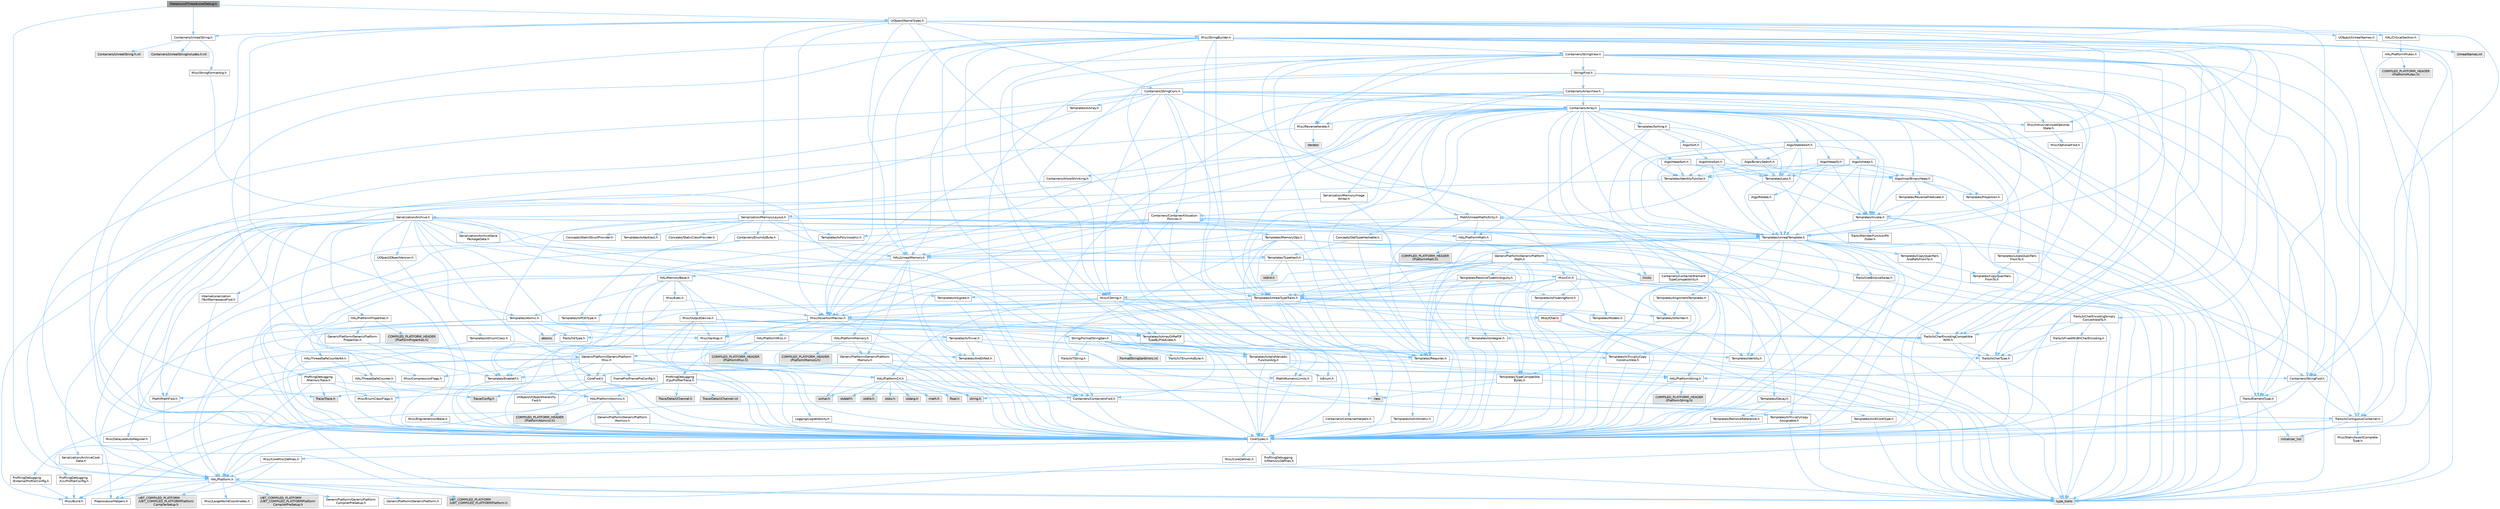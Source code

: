 digraph "MetasoundThreadLocalDebug.h"
{
 // INTERACTIVE_SVG=YES
 // LATEX_PDF_SIZE
  bgcolor="transparent";
  edge [fontname=Helvetica,fontsize=10,labelfontname=Helvetica,labelfontsize=10];
  node [fontname=Helvetica,fontsize=10,shape=box,height=0.2,width=0.4];
  Node1 [id="Node000001",label="MetasoundThreadLocalDebug.h",height=0.2,width=0.4,color="gray40", fillcolor="grey60", style="filled", fontcolor="black",tooltip=" "];
  Node1 -> Node2 [id="edge1_Node000001_Node000002",color="steelblue1",style="solid",tooltip=" "];
  Node2 [id="Node000002",label="HAL/Platform.h",height=0.2,width=0.4,color="grey40", fillcolor="white", style="filled",URL="$d9/dd0/Platform_8h.html",tooltip=" "];
  Node2 -> Node3 [id="edge2_Node000002_Node000003",color="steelblue1",style="solid",tooltip=" "];
  Node3 [id="Node000003",label="Misc/Build.h",height=0.2,width=0.4,color="grey40", fillcolor="white", style="filled",URL="$d3/dbb/Build_8h.html",tooltip=" "];
  Node2 -> Node4 [id="edge3_Node000002_Node000004",color="steelblue1",style="solid",tooltip=" "];
  Node4 [id="Node000004",label="Misc/LargeWorldCoordinates.h",height=0.2,width=0.4,color="grey40", fillcolor="white", style="filled",URL="$d2/dcb/LargeWorldCoordinates_8h.html",tooltip=" "];
  Node2 -> Node5 [id="edge4_Node000002_Node000005",color="steelblue1",style="solid",tooltip=" "];
  Node5 [id="Node000005",label="type_traits",height=0.2,width=0.4,color="grey60", fillcolor="#E0E0E0", style="filled",tooltip=" "];
  Node2 -> Node6 [id="edge5_Node000002_Node000006",color="steelblue1",style="solid",tooltip=" "];
  Node6 [id="Node000006",label="PreprocessorHelpers.h",height=0.2,width=0.4,color="grey40", fillcolor="white", style="filled",URL="$db/ddb/PreprocessorHelpers_8h.html",tooltip=" "];
  Node2 -> Node7 [id="edge6_Node000002_Node000007",color="steelblue1",style="solid",tooltip=" "];
  Node7 [id="Node000007",label="UBT_COMPILED_PLATFORM\l/UBT_COMPILED_PLATFORMPlatform\lCompilerPreSetup.h",height=0.2,width=0.4,color="grey60", fillcolor="#E0E0E0", style="filled",tooltip=" "];
  Node2 -> Node8 [id="edge7_Node000002_Node000008",color="steelblue1",style="solid",tooltip=" "];
  Node8 [id="Node000008",label="GenericPlatform/GenericPlatform\lCompilerPreSetup.h",height=0.2,width=0.4,color="grey40", fillcolor="white", style="filled",URL="$d9/dc8/GenericPlatformCompilerPreSetup_8h.html",tooltip=" "];
  Node2 -> Node9 [id="edge8_Node000002_Node000009",color="steelblue1",style="solid",tooltip=" "];
  Node9 [id="Node000009",label="GenericPlatform/GenericPlatform.h",height=0.2,width=0.4,color="grey40", fillcolor="white", style="filled",URL="$d6/d84/GenericPlatform_8h.html",tooltip=" "];
  Node2 -> Node10 [id="edge9_Node000002_Node000010",color="steelblue1",style="solid",tooltip=" "];
  Node10 [id="Node000010",label="UBT_COMPILED_PLATFORM\l/UBT_COMPILED_PLATFORMPlatform.h",height=0.2,width=0.4,color="grey60", fillcolor="#E0E0E0", style="filled",tooltip=" "];
  Node2 -> Node11 [id="edge10_Node000002_Node000011",color="steelblue1",style="solid",tooltip=" "];
  Node11 [id="Node000011",label="UBT_COMPILED_PLATFORM\l/UBT_COMPILED_PLATFORMPlatform\lCompilerSetup.h",height=0.2,width=0.4,color="grey60", fillcolor="#E0E0E0", style="filled",tooltip=" "];
  Node1 -> Node12 [id="edge11_Node000001_Node000012",color="steelblue1",style="solid",tooltip=" "];
  Node12 [id="Node000012",label="Containers/UnrealString.h",height=0.2,width=0.4,color="grey40", fillcolor="white", style="filled",URL="$d5/dba/UnrealString_8h.html",tooltip=" "];
  Node12 -> Node13 [id="edge12_Node000012_Node000013",color="steelblue1",style="solid",tooltip=" "];
  Node13 [id="Node000013",label="Containers/UnrealStringIncludes.h.inl",height=0.2,width=0.4,color="grey60", fillcolor="#E0E0E0", style="filled",tooltip=" "];
  Node12 -> Node14 [id="edge13_Node000012_Node000014",color="steelblue1",style="solid",tooltip=" "];
  Node14 [id="Node000014",label="Containers/UnrealString.h.inl",height=0.2,width=0.4,color="grey60", fillcolor="#E0E0E0", style="filled",tooltip=" "];
  Node12 -> Node15 [id="edge14_Node000012_Node000015",color="steelblue1",style="solid",tooltip=" "];
  Node15 [id="Node000015",label="Misc/StringFormatArg.h",height=0.2,width=0.4,color="grey40", fillcolor="white", style="filled",URL="$d2/d16/StringFormatArg_8h.html",tooltip=" "];
  Node15 -> Node16 [id="edge15_Node000015_Node000016",color="steelblue1",style="solid",tooltip=" "];
  Node16 [id="Node000016",label="Containers/ContainersFwd.h",height=0.2,width=0.4,color="grey40", fillcolor="white", style="filled",URL="$d4/d0a/ContainersFwd_8h.html",tooltip=" "];
  Node16 -> Node2 [id="edge16_Node000016_Node000002",color="steelblue1",style="solid",tooltip=" "];
  Node16 -> Node17 [id="edge17_Node000016_Node000017",color="steelblue1",style="solid",tooltip=" "];
  Node17 [id="Node000017",label="CoreTypes.h",height=0.2,width=0.4,color="grey40", fillcolor="white", style="filled",URL="$dc/dec/CoreTypes_8h.html",tooltip=" "];
  Node17 -> Node2 [id="edge18_Node000017_Node000002",color="steelblue1",style="solid",tooltip=" "];
  Node17 -> Node18 [id="edge19_Node000017_Node000018",color="steelblue1",style="solid",tooltip=" "];
  Node18 [id="Node000018",label="ProfilingDebugging\l/UMemoryDefines.h",height=0.2,width=0.4,color="grey40", fillcolor="white", style="filled",URL="$d2/da2/UMemoryDefines_8h.html",tooltip=" "];
  Node17 -> Node19 [id="edge20_Node000017_Node000019",color="steelblue1",style="solid",tooltip=" "];
  Node19 [id="Node000019",label="Misc/CoreMiscDefines.h",height=0.2,width=0.4,color="grey40", fillcolor="white", style="filled",URL="$da/d38/CoreMiscDefines_8h.html",tooltip=" "];
  Node19 -> Node2 [id="edge21_Node000019_Node000002",color="steelblue1",style="solid",tooltip=" "];
  Node19 -> Node6 [id="edge22_Node000019_Node000006",color="steelblue1",style="solid",tooltip=" "];
  Node17 -> Node20 [id="edge23_Node000017_Node000020",color="steelblue1",style="solid",tooltip=" "];
  Node20 [id="Node000020",label="Misc/CoreDefines.h",height=0.2,width=0.4,color="grey40", fillcolor="white", style="filled",URL="$d3/dd2/CoreDefines_8h.html",tooltip=" "];
  Node16 -> Node21 [id="edge24_Node000016_Node000021",color="steelblue1",style="solid",tooltip=" "];
  Node21 [id="Node000021",label="Traits/IsContiguousContainer.h",height=0.2,width=0.4,color="grey40", fillcolor="white", style="filled",URL="$d5/d3c/IsContiguousContainer_8h.html",tooltip=" "];
  Node21 -> Node17 [id="edge25_Node000021_Node000017",color="steelblue1",style="solid",tooltip=" "];
  Node21 -> Node22 [id="edge26_Node000021_Node000022",color="steelblue1",style="solid",tooltip=" "];
  Node22 [id="Node000022",label="Misc/StaticAssertComplete\lType.h",height=0.2,width=0.4,color="grey40", fillcolor="white", style="filled",URL="$d5/d4e/StaticAssertCompleteType_8h.html",tooltip=" "];
  Node21 -> Node23 [id="edge27_Node000021_Node000023",color="steelblue1",style="solid",tooltip=" "];
  Node23 [id="Node000023",label="initializer_list",height=0.2,width=0.4,color="grey60", fillcolor="#E0E0E0", style="filled",tooltip=" "];
  Node1 -> Node24 [id="edge28_Node000001_Node000024",color="steelblue1",style="solid",tooltip=" "];
  Node24 [id="Node000024",label="UObject/NameTypes.h",height=0.2,width=0.4,color="grey40", fillcolor="white", style="filled",URL="$d6/d35/NameTypes_8h.html",tooltip=" "];
  Node24 -> Node17 [id="edge29_Node000024_Node000017",color="steelblue1",style="solid",tooltip=" "];
  Node24 -> Node25 [id="edge30_Node000024_Node000025",color="steelblue1",style="solid",tooltip=" "];
  Node25 [id="Node000025",label="Misc/AssertionMacros.h",height=0.2,width=0.4,color="grey40", fillcolor="white", style="filled",URL="$d0/dfa/AssertionMacros_8h.html",tooltip=" "];
  Node25 -> Node17 [id="edge31_Node000025_Node000017",color="steelblue1",style="solid",tooltip=" "];
  Node25 -> Node2 [id="edge32_Node000025_Node000002",color="steelblue1",style="solid",tooltip=" "];
  Node25 -> Node26 [id="edge33_Node000025_Node000026",color="steelblue1",style="solid",tooltip=" "];
  Node26 [id="Node000026",label="HAL/PlatformMisc.h",height=0.2,width=0.4,color="grey40", fillcolor="white", style="filled",URL="$d0/df5/PlatformMisc_8h.html",tooltip=" "];
  Node26 -> Node17 [id="edge34_Node000026_Node000017",color="steelblue1",style="solid",tooltip=" "];
  Node26 -> Node27 [id="edge35_Node000026_Node000027",color="steelblue1",style="solid",tooltip=" "];
  Node27 [id="Node000027",label="GenericPlatform/GenericPlatform\lMisc.h",height=0.2,width=0.4,color="grey40", fillcolor="white", style="filled",URL="$db/d9a/GenericPlatformMisc_8h.html",tooltip=" "];
  Node27 -> Node28 [id="edge36_Node000027_Node000028",color="steelblue1",style="solid",tooltip=" "];
  Node28 [id="Node000028",label="Containers/StringFwd.h",height=0.2,width=0.4,color="grey40", fillcolor="white", style="filled",URL="$df/d37/StringFwd_8h.html",tooltip=" "];
  Node28 -> Node17 [id="edge37_Node000028_Node000017",color="steelblue1",style="solid",tooltip=" "];
  Node28 -> Node29 [id="edge38_Node000028_Node000029",color="steelblue1",style="solid",tooltip=" "];
  Node29 [id="Node000029",label="Traits/ElementType.h",height=0.2,width=0.4,color="grey40", fillcolor="white", style="filled",URL="$d5/d4f/ElementType_8h.html",tooltip=" "];
  Node29 -> Node2 [id="edge39_Node000029_Node000002",color="steelblue1",style="solid",tooltip=" "];
  Node29 -> Node23 [id="edge40_Node000029_Node000023",color="steelblue1",style="solid",tooltip=" "];
  Node29 -> Node5 [id="edge41_Node000029_Node000005",color="steelblue1",style="solid",tooltip=" "];
  Node28 -> Node21 [id="edge42_Node000028_Node000021",color="steelblue1",style="solid",tooltip=" "];
  Node27 -> Node30 [id="edge43_Node000027_Node000030",color="steelblue1",style="solid",tooltip=" "];
  Node30 [id="Node000030",label="CoreFwd.h",height=0.2,width=0.4,color="grey40", fillcolor="white", style="filled",URL="$d1/d1e/CoreFwd_8h.html",tooltip=" "];
  Node30 -> Node17 [id="edge44_Node000030_Node000017",color="steelblue1",style="solid",tooltip=" "];
  Node30 -> Node16 [id="edge45_Node000030_Node000016",color="steelblue1",style="solid",tooltip=" "];
  Node30 -> Node31 [id="edge46_Node000030_Node000031",color="steelblue1",style="solid",tooltip=" "];
  Node31 [id="Node000031",label="Math/MathFwd.h",height=0.2,width=0.4,color="grey40", fillcolor="white", style="filled",URL="$d2/d10/MathFwd_8h.html",tooltip=" "];
  Node31 -> Node2 [id="edge47_Node000031_Node000002",color="steelblue1",style="solid",tooltip=" "];
  Node30 -> Node32 [id="edge48_Node000030_Node000032",color="steelblue1",style="solid",tooltip=" "];
  Node32 [id="Node000032",label="UObject/UObjectHierarchy\lFwd.h",height=0.2,width=0.4,color="grey40", fillcolor="white", style="filled",URL="$d3/d13/UObjectHierarchyFwd_8h.html",tooltip=" "];
  Node27 -> Node17 [id="edge49_Node000027_Node000017",color="steelblue1",style="solid",tooltip=" "];
  Node27 -> Node33 [id="edge50_Node000027_Node000033",color="steelblue1",style="solid",tooltip=" "];
  Node33 [id="Node000033",label="FramePro/FrameProConfig.h",height=0.2,width=0.4,color="grey40", fillcolor="white", style="filled",URL="$d7/d90/FrameProConfig_8h.html",tooltip=" "];
  Node27 -> Node34 [id="edge51_Node000027_Node000034",color="steelblue1",style="solid",tooltip=" "];
  Node34 [id="Node000034",label="HAL/PlatformCrt.h",height=0.2,width=0.4,color="grey40", fillcolor="white", style="filled",URL="$d8/d75/PlatformCrt_8h.html",tooltip=" "];
  Node34 -> Node35 [id="edge52_Node000034_Node000035",color="steelblue1",style="solid",tooltip=" "];
  Node35 [id="Node000035",label="new",height=0.2,width=0.4,color="grey60", fillcolor="#E0E0E0", style="filled",tooltip=" "];
  Node34 -> Node36 [id="edge53_Node000034_Node000036",color="steelblue1",style="solid",tooltip=" "];
  Node36 [id="Node000036",label="wchar.h",height=0.2,width=0.4,color="grey60", fillcolor="#E0E0E0", style="filled",tooltip=" "];
  Node34 -> Node37 [id="edge54_Node000034_Node000037",color="steelblue1",style="solid",tooltip=" "];
  Node37 [id="Node000037",label="stddef.h",height=0.2,width=0.4,color="grey60", fillcolor="#E0E0E0", style="filled",tooltip=" "];
  Node34 -> Node38 [id="edge55_Node000034_Node000038",color="steelblue1",style="solid",tooltip=" "];
  Node38 [id="Node000038",label="stdlib.h",height=0.2,width=0.4,color="grey60", fillcolor="#E0E0E0", style="filled",tooltip=" "];
  Node34 -> Node39 [id="edge56_Node000034_Node000039",color="steelblue1",style="solid",tooltip=" "];
  Node39 [id="Node000039",label="stdio.h",height=0.2,width=0.4,color="grey60", fillcolor="#E0E0E0", style="filled",tooltip=" "];
  Node34 -> Node40 [id="edge57_Node000034_Node000040",color="steelblue1",style="solid",tooltip=" "];
  Node40 [id="Node000040",label="stdarg.h",height=0.2,width=0.4,color="grey60", fillcolor="#E0E0E0", style="filled",tooltip=" "];
  Node34 -> Node41 [id="edge58_Node000034_Node000041",color="steelblue1",style="solid",tooltip=" "];
  Node41 [id="Node000041",label="math.h",height=0.2,width=0.4,color="grey60", fillcolor="#E0E0E0", style="filled",tooltip=" "];
  Node34 -> Node42 [id="edge59_Node000034_Node000042",color="steelblue1",style="solid",tooltip=" "];
  Node42 [id="Node000042",label="float.h",height=0.2,width=0.4,color="grey60", fillcolor="#E0E0E0", style="filled",tooltip=" "];
  Node34 -> Node43 [id="edge60_Node000034_Node000043",color="steelblue1",style="solid",tooltip=" "];
  Node43 [id="Node000043",label="string.h",height=0.2,width=0.4,color="grey60", fillcolor="#E0E0E0", style="filled",tooltip=" "];
  Node27 -> Node44 [id="edge61_Node000027_Node000044",color="steelblue1",style="solid",tooltip=" "];
  Node44 [id="Node000044",label="Math/NumericLimits.h",height=0.2,width=0.4,color="grey40", fillcolor="white", style="filled",URL="$df/d1b/NumericLimits_8h.html",tooltip=" "];
  Node44 -> Node17 [id="edge62_Node000044_Node000017",color="steelblue1",style="solid",tooltip=" "];
  Node27 -> Node45 [id="edge63_Node000027_Node000045",color="steelblue1",style="solid",tooltip=" "];
  Node45 [id="Node000045",label="Misc/CompressionFlags.h",height=0.2,width=0.4,color="grey40", fillcolor="white", style="filled",URL="$d9/d76/CompressionFlags_8h.html",tooltip=" "];
  Node27 -> Node46 [id="edge64_Node000027_Node000046",color="steelblue1",style="solid",tooltip=" "];
  Node46 [id="Node000046",label="Misc/EnumClassFlags.h",height=0.2,width=0.4,color="grey40", fillcolor="white", style="filled",URL="$d8/de7/EnumClassFlags_8h.html",tooltip=" "];
  Node27 -> Node47 [id="edge65_Node000027_Node000047",color="steelblue1",style="solid",tooltip=" "];
  Node47 [id="Node000047",label="ProfilingDebugging\l/CsvProfilerConfig.h",height=0.2,width=0.4,color="grey40", fillcolor="white", style="filled",URL="$d3/d88/CsvProfilerConfig_8h.html",tooltip=" "];
  Node47 -> Node3 [id="edge66_Node000047_Node000003",color="steelblue1",style="solid",tooltip=" "];
  Node27 -> Node48 [id="edge67_Node000027_Node000048",color="steelblue1",style="solid",tooltip=" "];
  Node48 [id="Node000048",label="ProfilingDebugging\l/ExternalProfilerConfig.h",height=0.2,width=0.4,color="grey40", fillcolor="white", style="filled",URL="$d3/dbb/ExternalProfilerConfig_8h.html",tooltip=" "];
  Node48 -> Node3 [id="edge68_Node000048_Node000003",color="steelblue1",style="solid",tooltip=" "];
  Node26 -> Node49 [id="edge69_Node000026_Node000049",color="steelblue1",style="solid",tooltip=" "];
  Node49 [id="Node000049",label="COMPILED_PLATFORM_HEADER\l(PlatformMisc.h)",height=0.2,width=0.4,color="grey60", fillcolor="#E0E0E0", style="filled",tooltip=" "];
  Node26 -> Node50 [id="edge70_Node000026_Node000050",color="steelblue1",style="solid",tooltip=" "];
  Node50 [id="Node000050",label="ProfilingDebugging\l/CpuProfilerTrace.h",height=0.2,width=0.4,color="grey40", fillcolor="white", style="filled",URL="$da/dcb/CpuProfilerTrace_8h.html",tooltip=" "];
  Node50 -> Node17 [id="edge71_Node000050_Node000017",color="steelblue1",style="solid",tooltip=" "];
  Node50 -> Node16 [id="edge72_Node000050_Node000016",color="steelblue1",style="solid",tooltip=" "];
  Node50 -> Node51 [id="edge73_Node000050_Node000051",color="steelblue1",style="solid",tooltip=" "];
  Node51 [id="Node000051",label="HAL/PlatformAtomics.h",height=0.2,width=0.4,color="grey40", fillcolor="white", style="filled",URL="$d3/d36/PlatformAtomics_8h.html",tooltip=" "];
  Node51 -> Node17 [id="edge74_Node000051_Node000017",color="steelblue1",style="solid",tooltip=" "];
  Node51 -> Node52 [id="edge75_Node000051_Node000052",color="steelblue1",style="solid",tooltip=" "];
  Node52 [id="Node000052",label="GenericPlatform/GenericPlatform\lAtomics.h",height=0.2,width=0.4,color="grey40", fillcolor="white", style="filled",URL="$da/d72/GenericPlatformAtomics_8h.html",tooltip=" "];
  Node52 -> Node17 [id="edge76_Node000052_Node000017",color="steelblue1",style="solid",tooltip=" "];
  Node51 -> Node53 [id="edge77_Node000051_Node000053",color="steelblue1",style="solid",tooltip=" "];
  Node53 [id="Node000053",label="COMPILED_PLATFORM_HEADER\l(PlatformAtomics.h)",height=0.2,width=0.4,color="grey60", fillcolor="#E0E0E0", style="filled",tooltip=" "];
  Node50 -> Node6 [id="edge78_Node000050_Node000006",color="steelblue1",style="solid",tooltip=" "];
  Node50 -> Node3 [id="edge79_Node000050_Node000003",color="steelblue1",style="solid",tooltip=" "];
  Node50 -> Node54 [id="edge80_Node000050_Node000054",color="steelblue1",style="solid",tooltip=" "];
  Node54 [id="Node000054",label="Trace/Config.h",height=0.2,width=0.4,color="grey60", fillcolor="#E0E0E0", style="filled",tooltip=" "];
  Node50 -> Node55 [id="edge81_Node000050_Node000055",color="steelblue1",style="solid",tooltip=" "];
  Node55 [id="Node000055",label="Trace/Detail/Channel.h",height=0.2,width=0.4,color="grey60", fillcolor="#E0E0E0", style="filled",tooltip=" "];
  Node50 -> Node56 [id="edge82_Node000050_Node000056",color="steelblue1",style="solid",tooltip=" "];
  Node56 [id="Node000056",label="Trace/Detail/Channel.inl",height=0.2,width=0.4,color="grey60", fillcolor="#E0E0E0", style="filled",tooltip=" "];
  Node50 -> Node57 [id="edge83_Node000050_Node000057",color="steelblue1",style="solid",tooltip=" "];
  Node57 [id="Node000057",label="Trace/Trace.h",height=0.2,width=0.4,color="grey60", fillcolor="#E0E0E0", style="filled",tooltip=" "];
  Node25 -> Node6 [id="edge84_Node000025_Node000006",color="steelblue1",style="solid",tooltip=" "];
  Node25 -> Node58 [id="edge85_Node000025_Node000058",color="steelblue1",style="solid",tooltip=" "];
  Node58 [id="Node000058",label="Templates/EnableIf.h",height=0.2,width=0.4,color="grey40", fillcolor="white", style="filled",URL="$d7/d60/EnableIf_8h.html",tooltip=" "];
  Node58 -> Node17 [id="edge86_Node000058_Node000017",color="steelblue1",style="solid",tooltip=" "];
  Node25 -> Node59 [id="edge87_Node000025_Node000059",color="steelblue1",style="solid",tooltip=" "];
  Node59 [id="Node000059",label="Templates/IsArrayOrRefOf\lTypeByPredicate.h",height=0.2,width=0.4,color="grey40", fillcolor="white", style="filled",URL="$d6/da1/IsArrayOrRefOfTypeByPredicate_8h.html",tooltip=" "];
  Node59 -> Node17 [id="edge88_Node000059_Node000017",color="steelblue1",style="solid",tooltip=" "];
  Node25 -> Node60 [id="edge89_Node000025_Node000060",color="steelblue1",style="solid",tooltip=" "];
  Node60 [id="Node000060",label="Templates/IsValidVariadic\lFunctionArg.h",height=0.2,width=0.4,color="grey40", fillcolor="white", style="filled",URL="$d0/dc8/IsValidVariadicFunctionArg_8h.html",tooltip=" "];
  Node60 -> Node17 [id="edge90_Node000060_Node000017",color="steelblue1",style="solid",tooltip=" "];
  Node60 -> Node61 [id="edge91_Node000060_Node000061",color="steelblue1",style="solid",tooltip=" "];
  Node61 [id="Node000061",label="IsEnum.h",height=0.2,width=0.4,color="grey40", fillcolor="white", style="filled",URL="$d4/de5/IsEnum_8h.html",tooltip=" "];
  Node60 -> Node5 [id="edge92_Node000060_Node000005",color="steelblue1",style="solid",tooltip=" "];
  Node25 -> Node62 [id="edge93_Node000025_Node000062",color="steelblue1",style="solid",tooltip=" "];
  Node62 [id="Node000062",label="Traits/IsCharEncodingCompatible\lWith.h",height=0.2,width=0.4,color="grey40", fillcolor="white", style="filled",URL="$df/dd1/IsCharEncodingCompatibleWith_8h.html",tooltip=" "];
  Node62 -> Node5 [id="edge94_Node000062_Node000005",color="steelblue1",style="solid",tooltip=" "];
  Node62 -> Node63 [id="edge95_Node000062_Node000063",color="steelblue1",style="solid",tooltip=" "];
  Node63 [id="Node000063",label="Traits/IsCharType.h",height=0.2,width=0.4,color="grey40", fillcolor="white", style="filled",URL="$db/d51/IsCharType_8h.html",tooltip=" "];
  Node63 -> Node17 [id="edge96_Node000063_Node000017",color="steelblue1",style="solid",tooltip=" "];
  Node25 -> Node64 [id="edge97_Node000025_Node000064",color="steelblue1",style="solid",tooltip=" "];
  Node64 [id="Node000064",label="Misc/VarArgs.h",height=0.2,width=0.4,color="grey40", fillcolor="white", style="filled",URL="$d5/d6f/VarArgs_8h.html",tooltip=" "];
  Node64 -> Node17 [id="edge98_Node000064_Node000017",color="steelblue1",style="solid",tooltip=" "];
  Node25 -> Node65 [id="edge99_Node000025_Node000065",color="steelblue1",style="solid",tooltip=" "];
  Node65 [id="Node000065",label="String/FormatStringSan.h",height=0.2,width=0.4,color="grey40", fillcolor="white", style="filled",URL="$d3/d8b/FormatStringSan_8h.html",tooltip=" "];
  Node65 -> Node5 [id="edge100_Node000065_Node000005",color="steelblue1",style="solid",tooltip=" "];
  Node65 -> Node17 [id="edge101_Node000065_Node000017",color="steelblue1",style="solid",tooltip=" "];
  Node65 -> Node66 [id="edge102_Node000065_Node000066",color="steelblue1",style="solid",tooltip=" "];
  Node66 [id="Node000066",label="Templates/Requires.h",height=0.2,width=0.4,color="grey40", fillcolor="white", style="filled",URL="$dc/d96/Requires_8h.html",tooltip=" "];
  Node66 -> Node58 [id="edge103_Node000066_Node000058",color="steelblue1",style="solid",tooltip=" "];
  Node66 -> Node5 [id="edge104_Node000066_Node000005",color="steelblue1",style="solid",tooltip=" "];
  Node65 -> Node67 [id="edge105_Node000065_Node000067",color="steelblue1",style="solid",tooltip=" "];
  Node67 [id="Node000067",label="Templates/Identity.h",height=0.2,width=0.4,color="grey40", fillcolor="white", style="filled",URL="$d0/dd5/Identity_8h.html",tooltip=" "];
  Node65 -> Node60 [id="edge106_Node000065_Node000060",color="steelblue1",style="solid",tooltip=" "];
  Node65 -> Node63 [id="edge107_Node000065_Node000063",color="steelblue1",style="solid",tooltip=" "];
  Node65 -> Node68 [id="edge108_Node000065_Node000068",color="steelblue1",style="solid",tooltip=" "];
  Node68 [id="Node000068",label="Traits/IsTEnumAsByte.h",height=0.2,width=0.4,color="grey40", fillcolor="white", style="filled",URL="$d1/de6/IsTEnumAsByte_8h.html",tooltip=" "];
  Node65 -> Node69 [id="edge109_Node000065_Node000069",color="steelblue1",style="solid",tooltip=" "];
  Node69 [id="Node000069",label="Traits/IsTString.h",height=0.2,width=0.4,color="grey40", fillcolor="white", style="filled",URL="$d0/df8/IsTString_8h.html",tooltip=" "];
  Node69 -> Node16 [id="edge110_Node000069_Node000016",color="steelblue1",style="solid",tooltip=" "];
  Node65 -> Node16 [id="edge111_Node000065_Node000016",color="steelblue1",style="solid",tooltip=" "];
  Node65 -> Node70 [id="edge112_Node000065_Node000070",color="steelblue1",style="solid",tooltip=" "];
  Node70 [id="Node000070",label="FormatStringSanErrors.inl",height=0.2,width=0.4,color="grey60", fillcolor="#E0E0E0", style="filled",tooltip=" "];
  Node25 -> Node71 [id="edge113_Node000025_Node000071",color="steelblue1",style="solid",tooltip=" "];
  Node71 [id="Node000071",label="atomic",height=0.2,width=0.4,color="grey60", fillcolor="#E0E0E0", style="filled",tooltip=" "];
  Node24 -> Node72 [id="edge114_Node000024_Node000072",color="steelblue1",style="solid",tooltip=" "];
  Node72 [id="Node000072",label="HAL/UnrealMemory.h",height=0.2,width=0.4,color="grey40", fillcolor="white", style="filled",URL="$d9/d96/UnrealMemory_8h.html",tooltip=" "];
  Node72 -> Node17 [id="edge115_Node000072_Node000017",color="steelblue1",style="solid",tooltip=" "];
  Node72 -> Node73 [id="edge116_Node000072_Node000073",color="steelblue1",style="solid",tooltip=" "];
  Node73 [id="Node000073",label="GenericPlatform/GenericPlatform\lMemory.h",height=0.2,width=0.4,color="grey40", fillcolor="white", style="filled",URL="$dd/d22/GenericPlatformMemory_8h.html",tooltip=" "];
  Node73 -> Node30 [id="edge117_Node000073_Node000030",color="steelblue1",style="solid",tooltip=" "];
  Node73 -> Node17 [id="edge118_Node000073_Node000017",color="steelblue1",style="solid",tooltip=" "];
  Node73 -> Node74 [id="edge119_Node000073_Node000074",color="steelblue1",style="solid",tooltip=" "];
  Node74 [id="Node000074",label="HAL/PlatformString.h",height=0.2,width=0.4,color="grey40", fillcolor="white", style="filled",URL="$db/db5/PlatformString_8h.html",tooltip=" "];
  Node74 -> Node17 [id="edge120_Node000074_Node000017",color="steelblue1",style="solid",tooltip=" "];
  Node74 -> Node75 [id="edge121_Node000074_Node000075",color="steelblue1",style="solid",tooltip=" "];
  Node75 [id="Node000075",label="COMPILED_PLATFORM_HEADER\l(PlatformString.h)",height=0.2,width=0.4,color="grey60", fillcolor="#E0E0E0", style="filled",tooltip=" "];
  Node73 -> Node43 [id="edge122_Node000073_Node000043",color="steelblue1",style="solid",tooltip=" "];
  Node73 -> Node36 [id="edge123_Node000073_Node000036",color="steelblue1",style="solid",tooltip=" "];
  Node72 -> Node76 [id="edge124_Node000072_Node000076",color="steelblue1",style="solid",tooltip=" "];
  Node76 [id="Node000076",label="HAL/MemoryBase.h",height=0.2,width=0.4,color="grey40", fillcolor="white", style="filled",URL="$d6/d9f/MemoryBase_8h.html",tooltip=" "];
  Node76 -> Node17 [id="edge125_Node000076_Node000017",color="steelblue1",style="solid",tooltip=" "];
  Node76 -> Node51 [id="edge126_Node000076_Node000051",color="steelblue1",style="solid",tooltip=" "];
  Node76 -> Node34 [id="edge127_Node000076_Node000034",color="steelblue1",style="solid",tooltip=" "];
  Node76 -> Node77 [id="edge128_Node000076_Node000077",color="steelblue1",style="solid",tooltip=" "];
  Node77 [id="Node000077",label="Misc/Exec.h",height=0.2,width=0.4,color="grey40", fillcolor="white", style="filled",URL="$de/ddb/Exec_8h.html",tooltip=" "];
  Node77 -> Node17 [id="edge129_Node000077_Node000017",color="steelblue1",style="solid",tooltip=" "];
  Node77 -> Node25 [id="edge130_Node000077_Node000025",color="steelblue1",style="solid",tooltip=" "];
  Node76 -> Node78 [id="edge131_Node000076_Node000078",color="steelblue1",style="solid",tooltip=" "];
  Node78 [id="Node000078",label="Misc/OutputDevice.h",height=0.2,width=0.4,color="grey40", fillcolor="white", style="filled",URL="$d7/d32/OutputDevice_8h.html",tooltip=" "];
  Node78 -> Node30 [id="edge132_Node000078_Node000030",color="steelblue1",style="solid",tooltip=" "];
  Node78 -> Node17 [id="edge133_Node000078_Node000017",color="steelblue1",style="solid",tooltip=" "];
  Node78 -> Node79 [id="edge134_Node000078_Node000079",color="steelblue1",style="solid",tooltip=" "];
  Node79 [id="Node000079",label="Logging/LogVerbosity.h",height=0.2,width=0.4,color="grey40", fillcolor="white", style="filled",URL="$d2/d8f/LogVerbosity_8h.html",tooltip=" "];
  Node79 -> Node17 [id="edge135_Node000079_Node000017",color="steelblue1",style="solid",tooltip=" "];
  Node78 -> Node64 [id="edge136_Node000078_Node000064",color="steelblue1",style="solid",tooltip=" "];
  Node78 -> Node59 [id="edge137_Node000078_Node000059",color="steelblue1",style="solid",tooltip=" "];
  Node78 -> Node60 [id="edge138_Node000078_Node000060",color="steelblue1",style="solid",tooltip=" "];
  Node78 -> Node62 [id="edge139_Node000078_Node000062",color="steelblue1",style="solid",tooltip=" "];
  Node76 -> Node80 [id="edge140_Node000076_Node000080",color="steelblue1",style="solid",tooltip=" "];
  Node80 [id="Node000080",label="Templates/Atomic.h",height=0.2,width=0.4,color="grey40", fillcolor="white", style="filled",URL="$d3/d91/Atomic_8h.html",tooltip=" "];
  Node80 -> Node81 [id="edge141_Node000080_Node000081",color="steelblue1",style="solid",tooltip=" "];
  Node81 [id="Node000081",label="HAL/ThreadSafeCounter.h",height=0.2,width=0.4,color="grey40", fillcolor="white", style="filled",URL="$dc/dc9/ThreadSafeCounter_8h.html",tooltip=" "];
  Node81 -> Node17 [id="edge142_Node000081_Node000017",color="steelblue1",style="solid",tooltip=" "];
  Node81 -> Node51 [id="edge143_Node000081_Node000051",color="steelblue1",style="solid",tooltip=" "];
  Node80 -> Node82 [id="edge144_Node000080_Node000082",color="steelblue1",style="solid",tooltip=" "];
  Node82 [id="Node000082",label="HAL/ThreadSafeCounter64.h",height=0.2,width=0.4,color="grey40", fillcolor="white", style="filled",URL="$d0/d12/ThreadSafeCounter64_8h.html",tooltip=" "];
  Node82 -> Node17 [id="edge145_Node000082_Node000017",color="steelblue1",style="solid",tooltip=" "];
  Node82 -> Node81 [id="edge146_Node000082_Node000081",color="steelblue1",style="solid",tooltip=" "];
  Node80 -> Node83 [id="edge147_Node000080_Node000083",color="steelblue1",style="solid",tooltip=" "];
  Node83 [id="Node000083",label="Templates/IsIntegral.h",height=0.2,width=0.4,color="grey40", fillcolor="white", style="filled",URL="$da/d64/IsIntegral_8h.html",tooltip=" "];
  Node83 -> Node17 [id="edge148_Node000083_Node000017",color="steelblue1",style="solid",tooltip=" "];
  Node80 -> Node84 [id="edge149_Node000080_Node000084",color="steelblue1",style="solid",tooltip=" "];
  Node84 [id="Node000084",label="Templates/IsTrivial.h",height=0.2,width=0.4,color="grey40", fillcolor="white", style="filled",URL="$da/d4c/IsTrivial_8h.html",tooltip=" "];
  Node84 -> Node85 [id="edge150_Node000084_Node000085",color="steelblue1",style="solid",tooltip=" "];
  Node85 [id="Node000085",label="Templates/AndOrNot.h",height=0.2,width=0.4,color="grey40", fillcolor="white", style="filled",URL="$db/d0a/AndOrNot_8h.html",tooltip=" "];
  Node85 -> Node17 [id="edge151_Node000085_Node000017",color="steelblue1",style="solid",tooltip=" "];
  Node84 -> Node86 [id="edge152_Node000084_Node000086",color="steelblue1",style="solid",tooltip=" "];
  Node86 [id="Node000086",label="Templates/IsTriviallyCopy\lConstructible.h",height=0.2,width=0.4,color="grey40", fillcolor="white", style="filled",URL="$d3/d78/IsTriviallyCopyConstructible_8h.html",tooltip=" "];
  Node86 -> Node17 [id="edge153_Node000086_Node000017",color="steelblue1",style="solid",tooltip=" "];
  Node86 -> Node5 [id="edge154_Node000086_Node000005",color="steelblue1",style="solid",tooltip=" "];
  Node84 -> Node87 [id="edge155_Node000084_Node000087",color="steelblue1",style="solid",tooltip=" "];
  Node87 [id="Node000087",label="Templates/IsTriviallyCopy\lAssignable.h",height=0.2,width=0.4,color="grey40", fillcolor="white", style="filled",URL="$d2/df2/IsTriviallyCopyAssignable_8h.html",tooltip=" "];
  Node87 -> Node17 [id="edge156_Node000087_Node000017",color="steelblue1",style="solid",tooltip=" "];
  Node87 -> Node5 [id="edge157_Node000087_Node000005",color="steelblue1",style="solid",tooltip=" "];
  Node84 -> Node5 [id="edge158_Node000084_Node000005",color="steelblue1",style="solid",tooltip=" "];
  Node80 -> Node88 [id="edge159_Node000080_Node000088",color="steelblue1",style="solid",tooltip=" "];
  Node88 [id="Node000088",label="Traits/IntType.h",height=0.2,width=0.4,color="grey40", fillcolor="white", style="filled",URL="$d7/deb/IntType_8h.html",tooltip=" "];
  Node88 -> Node2 [id="edge160_Node000088_Node000002",color="steelblue1",style="solid",tooltip=" "];
  Node80 -> Node71 [id="edge161_Node000080_Node000071",color="steelblue1",style="solid",tooltip=" "];
  Node72 -> Node89 [id="edge162_Node000072_Node000089",color="steelblue1",style="solid",tooltip=" "];
  Node89 [id="Node000089",label="HAL/PlatformMemory.h",height=0.2,width=0.4,color="grey40", fillcolor="white", style="filled",URL="$de/d68/PlatformMemory_8h.html",tooltip=" "];
  Node89 -> Node17 [id="edge163_Node000089_Node000017",color="steelblue1",style="solid",tooltip=" "];
  Node89 -> Node73 [id="edge164_Node000089_Node000073",color="steelblue1",style="solid",tooltip=" "];
  Node89 -> Node90 [id="edge165_Node000089_Node000090",color="steelblue1",style="solid",tooltip=" "];
  Node90 [id="Node000090",label="COMPILED_PLATFORM_HEADER\l(PlatformMemory.h)",height=0.2,width=0.4,color="grey60", fillcolor="#E0E0E0", style="filled",tooltip=" "];
  Node72 -> Node91 [id="edge166_Node000072_Node000091",color="steelblue1",style="solid",tooltip=" "];
  Node91 [id="Node000091",label="ProfilingDebugging\l/MemoryTrace.h",height=0.2,width=0.4,color="grey40", fillcolor="white", style="filled",URL="$da/dd7/MemoryTrace_8h.html",tooltip=" "];
  Node91 -> Node2 [id="edge167_Node000091_Node000002",color="steelblue1",style="solid",tooltip=" "];
  Node91 -> Node46 [id="edge168_Node000091_Node000046",color="steelblue1",style="solid",tooltip=" "];
  Node91 -> Node54 [id="edge169_Node000091_Node000054",color="steelblue1",style="solid",tooltip=" "];
  Node91 -> Node57 [id="edge170_Node000091_Node000057",color="steelblue1",style="solid",tooltip=" "];
  Node72 -> Node92 [id="edge171_Node000072_Node000092",color="steelblue1",style="solid",tooltip=" "];
  Node92 [id="Node000092",label="Templates/IsPointer.h",height=0.2,width=0.4,color="grey40", fillcolor="white", style="filled",URL="$d7/d05/IsPointer_8h.html",tooltip=" "];
  Node92 -> Node17 [id="edge172_Node000092_Node000017",color="steelblue1",style="solid",tooltip=" "];
  Node24 -> Node93 [id="edge173_Node000024_Node000093",color="steelblue1",style="solid",tooltip=" "];
  Node93 [id="Node000093",label="Templates/UnrealTypeTraits.h",height=0.2,width=0.4,color="grey40", fillcolor="white", style="filled",URL="$d2/d2d/UnrealTypeTraits_8h.html",tooltip=" "];
  Node93 -> Node17 [id="edge174_Node000093_Node000017",color="steelblue1",style="solid",tooltip=" "];
  Node93 -> Node92 [id="edge175_Node000093_Node000092",color="steelblue1",style="solid",tooltip=" "];
  Node93 -> Node25 [id="edge176_Node000093_Node000025",color="steelblue1",style="solid",tooltip=" "];
  Node93 -> Node85 [id="edge177_Node000093_Node000085",color="steelblue1",style="solid",tooltip=" "];
  Node93 -> Node58 [id="edge178_Node000093_Node000058",color="steelblue1",style="solid",tooltip=" "];
  Node93 -> Node94 [id="edge179_Node000093_Node000094",color="steelblue1",style="solid",tooltip=" "];
  Node94 [id="Node000094",label="Templates/IsArithmetic.h",height=0.2,width=0.4,color="grey40", fillcolor="white", style="filled",URL="$d2/d5d/IsArithmetic_8h.html",tooltip=" "];
  Node94 -> Node17 [id="edge180_Node000094_Node000017",color="steelblue1",style="solid",tooltip=" "];
  Node93 -> Node61 [id="edge181_Node000093_Node000061",color="steelblue1",style="solid",tooltip=" "];
  Node93 -> Node95 [id="edge182_Node000093_Node000095",color="steelblue1",style="solid",tooltip=" "];
  Node95 [id="Node000095",label="Templates/Models.h",height=0.2,width=0.4,color="grey40", fillcolor="white", style="filled",URL="$d3/d0c/Models_8h.html",tooltip=" "];
  Node95 -> Node67 [id="edge183_Node000095_Node000067",color="steelblue1",style="solid",tooltip=" "];
  Node93 -> Node96 [id="edge184_Node000093_Node000096",color="steelblue1",style="solid",tooltip=" "];
  Node96 [id="Node000096",label="Templates/IsPODType.h",height=0.2,width=0.4,color="grey40", fillcolor="white", style="filled",URL="$d7/db1/IsPODType_8h.html",tooltip=" "];
  Node96 -> Node17 [id="edge185_Node000096_Node000017",color="steelblue1",style="solid",tooltip=" "];
  Node93 -> Node97 [id="edge186_Node000093_Node000097",color="steelblue1",style="solid",tooltip=" "];
  Node97 [id="Node000097",label="Templates/IsUECoreType.h",height=0.2,width=0.4,color="grey40", fillcolor="white", style="filled",URL="$d1/db8/IsUECoreType_8h.html",tooltip=" "];
  Node97 -> Node17 [id="edge187_Node000097_Node000017",color="steelblue1",style="solid",tooltip=" "];
  Node97 -> Node5 [id="edge188_Node000097_Node000005",color="steelblue1",style="solid",tooltip=" "];
  Node93 -> Node86 [id="edge189_Node000093_Node000086",color="steelblue1",style="solid",tooltip=" "];
  Node24 -> Node98 [id="edge190_Node000024_Node000098",color="steelblue1",style="solid",tooltip=" "];
  Node98 [id="Node000098",label="Templates/UnrealTemplate.h",height=0.2,width=0.4,color="grey40", fillcolor="white", style="filled",URL="$d4/d24/UnrealTemplate_8h.html",tooltip=" "];
  Node98 -> Node17 [id="edge191_Node000098_Node000017",color="steelblue1",style="solid",tooltip=" "];
  Node98 -> Node92 [id="edge192_Node000098_Node000092",color="steelblue1",style="solid",tooltip=" "];
  Node98 -> Node72 [id="edge193_Node000098_Node000072",color="steelblue1",style="solid",tooltip=" "];
  Node98 -> Node99 [id="edge194_Node000098_Node000099",color="steelblue1",style="solid",tooltip=" "];
  Node99 [id="Node000099",label="Templates/CopyQualifiers\lAndRefsFromTo.h",height=0.2,width=0.4,color="grey40", fillcolor="white", style="filled",URL="$d3/db3/CopyQualifiersAndRefsFromTo_8h.html",tooltip=" "];
  Node99 -> Node100 [id="edge195_Node000099_Node000100",color="steelblue1",style="solid",tooltip=" "];
  Node100 [id="Node000100",label="Templates/CopyQualifiers\lFromTo.h",height=0.2,width=0.4,color="grey40", fillcolor="white", style="filled",URL="$d5/db4/CopyQualifiersFromTo_8h.html",tooltip=" "];
  Node98 -> Node93 [id="edge196_Node000098_Node000093",color="steelblue1",style="solid",tooltip=" "];
  Node98 -> Node101 [id="edge197_Node000098_Node000101",color="steelblue1",style="solid",tooltip=" "];
  Node101 [id="Node000101",label="Templates/RemoveReference.h",height=0.2,width=0.4,color="grey40", fillcolor="white", style="filled",URL="$da/dbe/RemoveReference_8h.html",tooltip=" "];
  Node101 -> Node17 [id="edge198_Node000101_Node000017",color="steelblue1",style="solid",tooltip=" "];
  Node98 -> Node66 [id="edge199_Node000098_Node000066",color="steelblue1",style="solid",tooltip=" "];
  Node98 -> Node102 [id="edge200_Node000098_Node000102",color="steelblue1",style="solid",tooltip=" "];
  Node102 [id="Node000102",label="Templates/TypeCompatible\lBytes.h",height=0.2,width=0.4,color="grey40", fillcolor="white", style="filled",URL="$df/d0a/TypeCompatibleBytes_8h.html",tooltip=" "];
  Node102 -> Node17 [id="edge201_Node000102_Node000017",color="steelblue1",style="solid",tooltip=" "];
  Node102 -> Node43 [id="edge202_Node000102_Node000043",color="steelblue1",style="solid",tooltip=" "];
  Node102 -> Node35 [id="edge203_Node000102_Node000035",color="steelblue1",style="solid",tooltip=" "];
  Node102 -> Node5 [id="edge204_Node000102_Node000005",color="steelblue1",style="solid",tooltip=" "];
  Node98 -> Node67 [id="edge205_Node000098_Node000067",color="steelblue1",style="solid",tooltip=" "];
  Node98 -> Node21 [id="edge206_Node000098_Node000021",color="steelblue1",style="solid",tooltip=" "];
  Node98 -> Node103 [id="edge207_Node000098_Node000103",color="steelblue1",style="solid",tooltip=" "];
  Node103 [id="Node000103",label="Traits/UseBitwiseSwap.h",height=0.2,width=0.4,color="grey40", fillcolor="white", style="filled",URL="$db/df3/UseBitwiseSwap_8h.html",tooltip=" "];
  Node103 -> Node17 [id="edge208_Node000103_Node000017",color="steelblue1",style="solid",tooltip=" "];
  Node103 -> Node5 [id="edge209_Node000103_Node000005",color="steelblue1",style="solid",tooltip=" "];
  Node98 -> Node5 [id="edge210_Node000098_Node000005",color="steelblue1",style="solid",tooltip=" "];
  Node24 -> Node12 [id="edge211_Node000024_Node000012",color="steelblue1",style="solid",tooltip=" "];
  Node24 -> Node104 [id="edge212_Node000024_Node000104",color="steelblue1",style="solid",tooltip=" "];
  Node104 [id="Node000104",label="HAL/CriticalSection.h",height=0.2,width=0.4,color="grey40", fillcolor="white", style="filled",URL="$d6/d90/CriticalSection_8h.html",tooltip=" "];
  Node104 -> Node105 [id="edge213_Node000104_Node000105",color="steelblue1",style="solid",tooltip=" "];
  Node105 [id="Node000105",label="HAL/PlatformMutex.h",height=0.2,width=0.4,color="grey40", fillcolor="white", style="filled",URL="$d9/d0b/PlatformMutex_8h.html",tooltip=" "];
  Node105 -> Node17 [id="edge214_Node000105_Node000017",color="steelblue1",style="solid",tooltip=" "];
  Node105 -> Node106 [id="edge215_Node000105_Node000106",color="steelblue1",style="solid",tooltip=" "];
  Node106 [id="Node000106",label="COMPILED_PLATFORM_HEADER\l(PlatformMutex.h)",height=0.2,width=0.4,color="grey60", fillcolor="#E0E0E0", style="filled",tooltip=" "];
  Node24 -> Node107 [id="edge216_Node000024_Node000107",color="steelblue1",style="solid",tooltip=" "];
  Node107 [id="Node000107",label="Containers/StringConv.h",height=0.2,width=0.4,color="grey40", fillcolor="white", style="filled",URL="$d3/ddf/StringConv_8h.html",tooltip=" "];
  Node107 -> Node17 [id="edge217_Node000107_Node000017",color="steelblue1",style="solid",tooltip=" "];
  Node107 -> Node25 [id="edge218_Node000107_Node000025",color="steelblue1",style="solid",tooltip=" "];
  Node107 -> Node108 [id="edge219_Node000107_Node000108",color="steelblue1",style="solid",tooltip=" "];
  Node108 [id="Node000108",label="Containers/ContainerAllocation\lPolicies.h",height=0.2,width=0.4,color="grey40", fillcolor="white", style="filled",URL="$d7/dff/ContainerAllocationPolicies_8h.html",tooltip=" "];
  Node108 -> Node17 [id="edge220_Node000108_Node000017",color="steelblue1",style="solid",tooltip=" "];
  Node108 -> Node109 [id="edge221_Node000108_Node000109",color="steelblue1",style="solid",tooltip=" "];
  Node109 [id="Node000109",label="Containers/ContainerHelpers.h",height=0.2,width=0.4,color="grey40", fillcolor="white", style="filled",URL="$d7/d33/ContainerHelpers_8h.html",tooltip=" "];
  Node109 -> Node17 [id="edge222_Node000109_Node000017",color="steelblue1",style="solid",tooltip=" "];
  Node108 -> Node108 [id="edge223_Node000108_Node000108",color="steelblue1",style="solid",tooltip=" "];
  Node108 -> Node110 [id="edge224_Node000108_Node000110",color="steelblue1",style="solid",tooltip=" "];
  Node110 [id="Node000110",label="HAL/PlatformMath.h",height=0.2,width=0.4,color="grey40", fillcolor="white", style="filled",URL="$dc/d53/PlatformMath_8h.html",tooltip=" "];
  Node110 -> Node17 [id="edge225_Node000110_Node000017",color="steelblue1",style="solid",tooltip=" "];
  Node110 -> Node111 [id="edge226_Node000110_Node000111",color="steelblue1",style="solid",tooltip=" "];
  Node111 [id="Node000111",label="GenericPlatform/GenericPlatform\lMath.h",height=0.2,width=0.4,color="grey40", fillcolor="white", style="filled",URL="$d5/d79/GenericPlatformMath_8h.html",tooltip=" "];
  Node111 -> Node17 [id="edge227_Node000111_Node000017",color="steelblue1",style="solid",tooltip=" "];
  Node111 -> Node16 [id="edge228_Node000111_Node000016",color="steelblue1",style="solid",tooltip=" "];
  Node111 -> Node34 [id="edge229_Node000111_Node000034",color="steelblue1",style="solid",tooltip=" "];
  Node111 -> Node85 [id="edge230_Node000111_Node000085",color="steelblue1",style="solid",tooltip=" "];
  Node111 -> Node112 [id="edge231_Node000111_Node000112",color="steelblue1",style="solid",tooltip=" "];
  Node112 [id="Node000112",label="Templates/Decay.h",height=0.2,width=0.4,color="grey40", fillcolor="white", style="filled",URL="$dd/d0f/Decay_8h.html",tooltip=" "];
  Node112 -> Node17 [id="edge232_Node000112_Node000017",color="steelblue1",style="solid",tooltip=" "];
  Node112 -> Node101 [id="edge233_Node000112_Node000101",color="steelblue1",style="solid",tooltip=" "];
  Node112 -> Node5 [id="edge234_Node000112_Node000005",color="steelblue1",style="solid",tooltip=" "];
  Node111 -> Node113 [id="edge235_Node000111_Node000113",color="steelblue1",style="solid",tooltip=" "];
  Node113 [id="Node000113",label="Templates/IsFloatingPoint.h",height=0.2,width=0.4,color="grey40", fillcolor="white", style="filled",URL="$d3/d11/IsFloatingPoint_8h.html",tooltip=" "];
  Node113 -> Node17 [id="edge236_Node000113_Node000017",color="steelblue1",style="solid",tooltip=" "];
  Node111 -> Node93 [id="edge237_Node000111_Node000093",color="steelblue1",style="solid",tooltip=" "];
  Node111 -> Node66 [id="edge238_Node000111_Node000066",color="steelblue1",style="solid",tooltip=" "];
  Node111 -> Node114 [id="edge239_Node000111_Node000114",color="steelblue1",style="solid",tooltip=" "];
  Node114 [id="Node000114",label="Templates/ResolveTypeAmbiguity.h",height=0.2,width=0.4,color="grey40", fillcolor="white", style="filled",URL="$df/d1f/ResolveTypeAmbiguity_8h.html",tooltip=" "];
  Node114 -> Node17 [id="edge240_Node000114_Node000017",color="steelblue1",style="solid",tooltip=" "];
  Node114 -> Node113 [id="edge241_Node000114_Node000113",color="steelblue1",style="solid",tooltip=" "];
  Node114 -> Node93 [id="edge242_Node000114_Node000093",color="steelblue1",style="solid",tooltip=" "];
  Node114 -> Node115 [id="edge243_Node000114_Node000115",color="steelblue1",style="solid",tooltip=" "];
  Node115 [id="Node000115",label="Templates/IsSigned.h",height=0.2,width=0.4,color="grey40", fillcolor="white", style="filled",URL="$d8/dd8/IsSigned_8h.html",tooltip=" "];
  Node115 -> Node17 [id="edge244_Node000115_Node000017",color="steelblue1",style="solid",tooltip=" "];
  Node114 -> Node83 [id="edge245_Node000114_Node000083",color="steelblue1",style="solid",tooltip=" "];
  Node114 -> Node66 [id="edge246_Node000114_Node000066",color="steelblue1",style="solid",tooltip=" "];
  Node111 -> Node102 [id="edge247_Node000111_Node000102",color="steelblue1",style="solid",tooltip=" "];
  Node111 -> Node116 [id="edge248_Node000111_Node000116",color="steelblue1",style="solid",tooltip=" "];
  Node116 [id="Node000116",label="limits",height=0.2,width=0.4,color="grey60", fillcolor="#E0E0E0", style="filled",tooltip=" "];
  Node111 -> Node5 [id="edge249_Node000111_Node000005",color="steelblue1",style="solid",tooltip=" "];
  Node110 -> Node117 [id="edge250_Node000110_Node000117",color="steelblue1",style="solid",tooltip=" "];
  Node117 [id="Node000117",label="COMPILED_PLATFORM_HEADER\l(PlatformMath.h)",height=0.2,width=0.4,color="grey60", fillcolor="#E0E0E0", style="filled",tooltip=" "];
  Node108 -> Node72 [id="edge251_Node000108_Node000072",color="steelblue1",style="solid",tooltip=" "];
  Node108 -> Node44 [id="edge252_Node000108_Node000044",color="steelblue1",style="solid",tooltip=" "];
  Node108 -> Node25 [id="edge253_Node000108_Node000025",color="steelblue1",style="solid",tooltip=" "];
  Node108 -> Node118 [id="edge254_Node000108_Node000118",color="steelblue1",style="solid",tooltip=" "];
  Node118 [id="Node000118",label="Templates/IsPolymorphic.h",height=0.2,width=0.4,color="grey40", fillcolor="white", style="filled",URL="$dc/d20/IsPolymorphic_8h.html",tooltip=" "];
  Node108 -> Node119 [id="edge255_Node000108_Node000119",color="steelblue1",style="solid",tooltip=" "];
  Node119 [id="Node000119",label="Templates/MemoryOps.h",height=0.2,width=0.4,color="grey40", fillcolor="white", style="filled",URL="$db/dea/MemoryOps_8h.html",tooltip=" "];
  Node119 -> Node17 [id="edge256_Node000119_Node000017",color="steelblue1",style="solid",tooltip=" "];
  Node119 -> Node72 [id="edge257_Node000119_Node000072",color="steelblue1",style="solid",tooltip=" "];
  Node119 -> Node87 [id="edge258_Node000119_Node000087",color="steelblue1",style="solid",tooltip=" "];
  Node119 -> Node86 [id="edge259_Node000119_Node000086",color="steelblue1",style="solid",tooltip=" "];
  Node119 -> Node66 [id="edge260_Node000119_Node000066",color="steelblue1",style="solid",tooltip=" "];
  Node119 -> Node93 [id="edge261_Node000119_Node000093",color="steelblue1",style="solid",tooltip=" "];
  Node119 -> Node103 [id="edge262_Node000119_Node000103",color="steelblue1",style="solid",tooltip=" "];
  Node119 -> Node35 [id="edge263_Node000119_Node000035",color="steelblue1",style="solid",tooltip=" "];
  Node119 -> Node5 [id="edge264_Node000119_Node000005",color="steelblue1",style="solid",tooltip=" "];
  Node108 -> Node102 [id="edge265_Node000108_Node000102",color="steelblue1",style="solid",tooltip=" "];
  Node108 -> Node5 [id="edge266_Node000108_Node000005",color="steelblue1",style="solid",tooltip=" "];
  Node107 -> Node120 [id="edge267_Node000107_Node000120",color="steelblue1",style="solid",tooltip=" "];
  Node120 [id="Node000120",label="Containers/Array.h",height=0.2,width=0.4,color="grey40", fillcolor="white", style="filled",URL="$df/dd0/Array_8h.html",tooltip=" "];
  Node120 -> Node17 [id="edge268_Node000120_Node000017",color="steelblue1",style="solid",tooltip=" "];
  Node120 -> Node25 [id="edge269_Node000120_Node000025",color="steelblue1",style="solid",tooltip=" "];
  Node120 -> Node121 [id="edge270_Node000120_Node000121",color="steelblue1",style="solid",tooltip=" "];
  Node121 [id="Node000121",label="Misc/IntrusiveUnsetOptional\lState.h",height=0.2,width=0.4,color="grey40", fillcolor="white", style="filled",URL="$d2/d0a/IntrusiveUnsetOptionalState_8h.html",tooltip=" "];
  Node121 -> Node122 [id="edge271_Node000121_Node000122",color="steelblue1",style="solid",tooltip=" "];
  Node122 [id="Node000122",label="Misc/OptionalFwd.h",height=0.2,width=0.4,color="grey40", fillcolor="white", style="filled",URL="$dc/d50/OptionalFwd_8h.html",tooltip=" "];
  Node120 -> Node123 [id="edge272_Node000120_Node000123",color="steelblue1",style="solid",tooltip=" "];
  Node123 [id="Node000123",label="Misc/ReverseIterate.h",height=0.2,width=0.4,color="grey40", fillcolor="white", style="filled",URL="$db/de3/ReverseIterate_8h.html",tooltip=" "];
  Node123 -> Node2 [id="edge273_Node000123_Node000002",color="steelblue1",style="solid",tooltip=" "];
  Node123 -> Node124 [id="edge274_Node000123_Node000124",color="steelblue1",style="solid",tooltip=" "];
  Node124 [id="Node000124",label="iterator",height=0.2,width=0.4,color="grey60", fillcolor="#E0E0E0", style="filled",tooltip=" "];
  Node120 -> Node72 [id="edge275_Node000120_Node000072",color="steelblue1",style="solid",tooltip=" "];
  Node120 -> Node93 [id="edge276_Node000120_Node000093",color="steelblue1",style="solid",tooltip=" "];
  Node120 -> Node98 [id="edge277_Node000120_Node000098",color="steelblue1",style="solid",tooltip=" "];
  Node120 -> Node125 [id="edge278_Node000120_Node000125",color="steelblue1",style="solid",tooltip=" "];
  Node125 [id="Node000125",label="Containers/AllowShrinking.h",height=0.2,width=0.4,color="grey40", fillcolor="white", style="filled",URL="$d7/d1a/AllowShrinking_8h.html",tooltip=" "];
  Node125 -> Node17 [id="edge279_Node000125_Node000017",color="steelblue1",style="solid",tooltip=" "];
  Node120 -> Node108 [id="edge280_Node000120_Node000108",color="steelblue1",style="solid",tooltip=" "];
  Node120 -> Node126 [id="edge281_Node000120_Node000126",color="steelblue1",style="solid",tooltip=" "];
  Node126 [id="Node000126",label="Containers/ContainerElement\lTypeCompatibility.h",height=0.2,width=0.4,color="grey40", fillcolor="white", style="filled",URL="$df/ddf/ContainerElementTypeCompatibility_8h.html",tooltip=" "];
  Node126 -> Node17 [id="edge282_Node000126_Node000017",color="steelblue1",style="solid",tooltip=" "];
  Node126 -> Node93 [id="edge283_Node000126_Node000093",color="steelblue1",style="solid",tooltip=" "];
  Node120 -> Node127 [id="edge284_Node000120_Node000127",color="steelblue1",style="solid",tooltip=" "];
  Node127 [id="Node000127",label="Serialization/Archive.h",height=0.2,width=0.4,color="grey40", fillcolor="white", style="filled",URL="$d7/d3b/Archive_8h.html",tooltip=" "];
  Node127 -> Node30 [id="edge285_Node000127_Node000030",color="steelblue1",style="solid",tooltip=" "];
  Node127 -> Node17 [id="edge286_Node000127_Node000017",color="steelblue1",style="solid",tooltip=" "];
  Node127 -> Node128 [id="edge287_Node000127_Node000128",color="steelblue1",style="solid",tooltip=" "];
  Node128 [id="Node000128",label="HAL/PlatformProperties.h",height=0.2,width=0.4,color="grey40", fillcolor="white", style="filled",URL="$d9/db0/PlatformProperties_8h.html",tooltip=" "];
  Node128 -> Node17 [id="edge288_Node000128_Node000017",color="steelblue1",style="solid",tooltip=" "];
  Node128 -> Node129 [id="edge289_Node000128_Node000129",color="steelblue1",style="solid",tooltip=" "];
  Node129 [id="Node000129",label="GenericPlatform/GenericPlatform\lProperties.h",height=0.2,width=0.4,color="grey40", fillcolor="white", style="filled",URL="$d2/dcd/GenericPlatformProperties_8h.html",tooltip=" "];
  Node129 -> Node17 [id="edge290_Node000129_Node000017",color="steelblue1",style="solid",tooltip=" "];
  Node129 -> Node27 [id="edge291_Node000129_Node000027",color="steelblue1",style="solid",tooltip=" "];
  Node128 -> Node130 [id="edge292_Node000128_Node000130",color="steelblue1",style="solid",tooltip=" "];
  Node130 [id="Node000130",label="COMPILED_PLATFORM_HEADER\l(PlatformProperties.h)",height=0.2,width=0.4,color="grey60", fillcolor="#E0E0E0", style="filled",tooltip=" "];
  Node127 -> Node131 [id="edge293_Node000127_Node000131",color="steelblue1",style="solid",tooltip=" "];
  Node131 [id="Node000131",label="Internationalization\l/TextNamespaceFwd.h",height=0.2,width=0.4,color="grey40", fillcolor="white", style="filled",URL="$d8/d97/TextNamespaceFwd_8h.html",tooltip=" "];
  Node131 -> Node17 [id="edge294_Node000131_Node000017",color="steelblue1",style="solid",tooltip=" "];
  Node127 -> Node31 [id="edge295_Node000127_Node000031",color="steelblue1",style="solid",tooltip=" "];
  Node127 -> Node25 [id="edge296_Node000127_Node000025",color="steelblue1",style="solid",tooltip=" "];
  Node127 -> Node3 [id="edge297_Node000127_Node000003",color="steelblue1",style="solid",tooltip=" "];
  Node127 -> Node45 [id="edge298_Node000127_Node000045",color="steelblue1",style="solid",tooltip=" "];
  Node127 -> Node132 [id="edge299_Node000127_Node000132",color="steelblue1",style="solid",tooltip=" "];
  Node132 [id="Node000132",label="Misc/EngineVersionBase.h",height=0.2,width=0.4,color="grey40", fillcolor="white", style="filled",URL="$d5/d2b/EngineVersionBase_8h.html",tooltip=" "];
  Node132 -> Node17 [id="edge300_Node000132_Node000017",color="steelblue1",style="solid",tooltip=" "];
  Node127 -> Node64 [id="edge301_Node000127_Node000064",color="steelblue1",style="solid",tooltip=" "];
  Node127 -> Node133 [id="edge302_Node000127_Node000133",color="steelblue1",style="solid",tooltip=" "];
  Node133 [id="Node000133",label="Serialization/ArchiveCook\lData.h",height=0.2,width=0.4,color="grey40", fillcolor="white", style="filled",URL="$dc/db6/ArchiveCookData_8h.html",tooltip=" "];
  Node133 -> Node2 [id="edge303_Node000133_Node000002",color="steelblue1",style="solid",tooltip=" "];
  Node127 -> Node134 [id="edge304_Node000127_Node000134",color="steelblue1",style="solid",tooltip=" "];
  Node134 [id="Node000134",label="Serialization/ArchiveSave\lPackageData.h",height=0.2,width=0.4,color="grey40", fillcolor="white", style="filled",URL="$d1/d37/ArchiveSavePackageData_8h.html",tooltip=" "];
  Node127 -> Node58 [id="edge305_Node000127_Node000058",color="steelblue1",style="solid",tooltip=" "];
  Node127 -> Node59 [id="edge306_Node000127_Node000059",color="steelblue1",style="solid",tooltip=" "];
  Node127 -> Node135 [id="edge307_Node000127_Node000135",color="steelblue1",style="solid",tooltip=" "];
  Node135 [id="Node000135",label="Templates/IsEnumClass.h",height=0.2,width=0.4,color="grey40", fillcolor="white", style="filled",URL="$d7/d15/IsEnumClass_8h.html",tooltip=" "];
  Node135 -> Node17 [id="edge308_Node000135_Node000017",color="steelblue1",style="solid",tooltip=" "];
  Node135 -> Node85 [id="edge309_Node000135_Node000085",color="steelblue1",style="solid",tooltip=" "];
  Node127 -> Node115 [id="edge310_Node000127_Node000115",color="steelblue1",style="solid",tooltip=" "];
  Node127 -> Node60 [id="edge311_Node000127_Node000060",color="steelblue1",style="solid",tooltip=" "];
  Node127 -> Node98 [id="edge312_Node000127_Node000098",color="steelblue1",style="solid",tooltip=" "];
  Node127 -> Node62 [id="edge313_Node000127_Node000062",color="steelblue1",style="solid",tooltip=" "];
  Node127 -> Node136 [id="edge314_Node000127_Node000136",color="steelblue1",style="solid",tooltip=" "];
  Node136 [id="Node000136",label="UObject/ObjectVersion.h",height=0.2,width=0.4,color="grey40", fillcolor="white", style="filled",URL="$da/d63/ObjectVersion_8h.html",tooltip=" "];
  Node136 -> Node17 [id="edge315_Node000136_Node000017",color="steelblue1",style="solid",tooltip=" "];
  Node120 -> Node137 [id="edge316_Node000120_Node000137",color="steelblue1",style="solid",tooltip=" "];
  Node137 [id="Node000137",label="Serialization/MemoryImage\lWriter.h",height=0.2,width=0.4,color="grey40", fillcolor="white", style="filled",URL="$d0/d08/MemoryImageWriter_8h.html",tooltip=" "];
  Node137 -> Node17 [id="edge317_Node000137_Node000017",color="steelblue1",style="solid",tooltip=" "];
  Node137 -> Node138 [id="edge318_Node000137_Node000138",color="steelblue1",style="solid",tooltip=" "];
  Node138 [id="Node000138",label="Serialization/MemoryLayout.h",height=0.2,width=0.4,color="grey40", fillcolor="white", style="filled",URL="$d7/d66/MemoryLayout_8h.html",tooltip=" "];
  Node138 -> Node139 [id="edge319_Node000138_Node000139",color="steelblue1",style="solid",tooltip=" "];
  Node139 [id="Node000139",label="Concepts/StaticClassProvider.h",height=0.2,width=0.4,color="grey40", fillcolor="white", style="filled",URL="$dd/d83/StaticClassProvider_8h.html",tooltip=" "];
  Node138 -> Node140 [id="edge320_Node000138_Node000140",color="steelblue1",style="solid",tooltip=" "];
  Node140 [id="Node000140",label="Concepts/StaticStructProvider.h",height=0.2,width=0.4,color="grey40", fillcolor="white", style="filled",URL="$d5/d77/StaticStructProvider_8h.html",tooltip=" "];
  Node138 -> Node141 [id="edge321_Node000138_Node000141",color="steelblue1",style="solid",tooltip=" "];
  Node141 [id="Node000141",label="Containers/EnumAsByte.h",height=0.2,width=0.4,color="grey40", fillcolor="white", style="filled",URL="$d6/d9a/EnumAsByte_8h.html",tooltip=" "];
  Node141 -> Node17 [id="edge322_Node000141_Node000017",color="steelblue1",style="solid",tooltip=" "];
  Node141 -> Node96 [id="edge323_Node000141_Node000096",color="steelblue1",style="solid",tooltip=" "];
  Node141 -> Node142 [id="edge324_Node000141_Node000142",color="steelblue1",style="solid",tooltip=" "];
  Node142 [id="Node000142",label="Templates/TypeHash.h",height=0.2,width=0.4,color="grey40", fillcolor="white", style="filled",URL="$d1/d62/TypeHash_8h.html",tooltip=" "];
  Node142 -> Node17 [id="edge325_Node000142_Node000017",color="steelblue1",style="solid",tooltip=" "];
  Node142 -> Node66 [id="edge326_Node000142_Node000066",color="steelblue1",style="solid",tooltip=" "];
  Node142 -> Node143 [id="edge327_Node000142_Node000143",color="steelblue1",style="solid",tooltip=" "];
  Node143 [id="Node000143",label="Misc/Crc.h",height=0.2,width=0.4,color="grey40", fillcolor="white", style="filled",URL="$d4/dd2/Crc_8h.html",tooltip=" "];
  Node143 -> Node17 [id="edge328_Node000143_Node000017",color="steelblue1",style="solid",tooltip=" "];
  Node143 -> Node74 [id="edge329_Node000143_Node000074",color="steelblue1",style="solid",tooltip=" "];
  Node143 -> Node25 [id="edge330_Node000143_Node000025",color="steelblue1",style="solid",tooltip=" "];
  Node143 -> Node144 [id="edge331_Node000143_Node000144",color="steelblue1",style="solid",tooltip=" "];
  Node144 [id="Node000144",label="Misc/CString.h",height=0.2,width=0.4,color="grey40", fillcolor="white", style="filled",URL="$d2/d49/CString_8h.html",tooltip=" "];
  Node144 -> Node17 [id="edge332_Node000144_Node000017",color="steelblue1",style="solid",tooltip=" "];
  Node144 -> Node34 [id="edge333_Node000144_Node000034",color="steelblue1",style="solid",tooltip=" "];
  Node144 -> Node74 [id="edge334_Node000144_Node000074",color="steelblue1",style="solid",tooltip=" "];
  Node144 -> Node25 [id="edge335_Node000144_Node000025",color="steelblue1",style="solid",tooltip=" "];
  Node144 -> Node145 [id="edge336_Node000144_Node000145",color="steelblue1",style="solid",tooltip=" "];
  Node145 [id="Node000145",label="Misc/Char.h",height=0.2,width=0.4,color="red", fillcolor="#FFF0F0", style="filled",URL="$d0/d58/Char_8h.html",tooltip=" "];
  Node145 -> Node17 [id="edge337_Node000145_Node000017",color="steelblue1",style="solid",tooltip=" "];
  Node145 -> Node88 [id="edge338_Node000145_Node000088",color="steelblue1",style="solid",tooltip=" "];
  Node145 -> Node5 [id="edge339_Node000145_Node000005",color="steelblue1",style="solid",tooltip=" "];
  Node144 -> Node64 [id="edge340_Node000144_Node000064",color="steelblue1",style="solid",tooltip=" "];
  Node144 -> Node59 [id="edge341_Node000144_Node000059",color="steelblue1",style="solid",tooltip=" "];
  Node144 -> Node60 [id="edge342_Node000144_Node000060",color="steelblue1",style="solid",tooltip=" "];
  Node144 -> Node62 [id="edge343_Node000144_Node000062",color="steelblue1",style="solid",tooltip=" "];
  Node143 -> Node145 [id="edge344_Node000143_Node000145",color="steelblue1",style="solid",tooltip=" "];
  Node143 -> Node93 [id="edge345_Node000143_Node000093",color="steelblue1",style="solid",tooltip=" "];
  Node143 -> Node63 [id="edge346_Node000143_Node000063",color="steelblue1",style="solid",tooltip=" "];
  Node142 -> Node148 [id="edge347_Node000142_Node000148",color="steelblue1",style="solid",tooltip=" "];
  Node148 [id="Node000148",label="stdint.h",height=0.2,width=0.4,color="grey60", fillcolor="#E0E0E0", style="filled",tooltip=" "];
  Node142 -> Node5 [id="edge348_Node000142_Node000005",color="steelblue1",style="solid",tooltip=" "];
  Node138 -> Node28 [id="edge349_Node000138_Node000028",color="steelblue1",style="solid",tooltip=" "];
  Node138 -> Node72 [id="edge350_Node000138_Node000072",color="steelblue1",style="solid",tooltip=" "];
  Node138 -> Node149 [id="edge351_Node000138_Node000149",color="steelblue1",style="solid",tooltip=" "];
  Node149 [id="Node000149",label="Misc/DelayedAutoRegister.h",height=0.2,width=0.4,color="grey40", fillcolor="white", style="filled",URL="$d1/dda/DelayedAutoRegister_8h.html",tooltip=" "];
  Node149 -> Node2 [id="edge352_Node000149_Node000002",color="steelblue1",style="solid",tooltip=" "];
  Node138 -> Node58 [id="edge353_Node000138_Node000058",color="steelblue1",style="solid",tooltip=" "];
  Node138 -> Node150 [id="edge354_Node000138_Node000150",color="steelblue1",style="solid",tooltip=" "];
  Node150 [id="Node000150",label="Templates/IsAbstract.h",height=0.2,width=0.4,color="grey40", fillcolor="white", style="filled",URL="$d8/db7/IsAbstract_8h.html",tooltip=" "];
  Node138 -> Node118 [id="edge355_Node000138_Node000118",color="steelblue1",style="solid",tooltip=" "];
  Node138 -> Node95 [id="edge356_Node000138_Node000095",color="steelblue1",style="solid",tooltip=" "];
  Node138 -> Node98 [id="edge357_Node000138_Node000098",color="steelblue1",style="solid",tooltip=" "];
  Node120 -> Node151 [id="edge358_Node000120_Node000151",color="steelblue1",style="solid",tooltip=" "];
  Node151 [id="Node000151",label="Algo/Heapify.h",height=0.2,width=0.4,color="grey40", fillcolor="white", style="filled",URL="$d0/d2a/Heapify_8h.html",tooltip=" "];
  Node151 -> Node152 [id="edge359_Node000151_Node000152",color="steelblue1",style="solid",tooltip=" "];
  Node152 [id="Node000152",label="Algo/Impl/BinaryHeap.h",height=0.2,width=0.4,color="grey40", fillcolor="white", style="filled",URL="$d7/da3/Algo_2Impl_2BinaryHeap_8h.html",tooltip=" "];
  Node152 -> Node153 [id="edge360_Node000152_Node000153",color="steelblue1",style="solid",tooltip=" "];
  Node153 [id="Node000153",label="Templates/Invoke.h",height=0.2,width=0.4,color="grey40", fillcolor="white", style="filled",URL="$d7/deb/Invoke_8h.html",tooltip=" "];
  Node153 -> Node17 [id="edge361_Node000153_Node000017",color="steelblue1",style="solid",tooltip=" "];
  Node153 -> Node154 [id="edge362_Node000153_Node000154",color="steelblue1",style="solid",tooltip=" "];
  Node154 [id="Node000154",label="Traits/MemberFunctionPtr\lOuter.h",height=0.2,width=0.4,color="grey40", fillcolor="white", style="filled",URL="$db/da7/MemberFunctionPtrOuter_8h.html",tooltip=" "];
  Node153 -> Node98 [id="edge363_Node000153_Node000098",color="steelblue1",style="solid",tooltip=" "];
  Node153 -> Node5 [id="edge364_Node000153_Node000005",color="steelblue1",style="solid",tooltip=" "];
  Node152 -> Node155 [id="edge365_Node000152_Node000155",color="steelblue1",style="solid",tooltip=" "];
  Node155 [id="Node000155",label="Templates/Projection.h",height=0.2,width=0.4,color="grey40", fillcolor="white", style="filled",URL="$d7/df0/Projection_8h.html",tooltip=" "];
  Node155 -> Node5 [id="edge366_Node000155_Node000005",color="steelblue1",style="solid",tooltip=" "];
  Node152 -> Node156 [id="edge367_Node000152_Node000156",color="steelblue1",style="solid",tooltip=" "];
  Node156 [id="Node000156",label="Templates/ReversePredicate.h",height=0.2,width=0.4,color="grey40", fillcolor="white", style="filled",URL="$d8/d28/ReversePredicate_8h.html",tooltip=" "];
  Node156 -> Node153 [id="edge368_Node000156_Node000153",color="steelblue1",style="solid",tooltip=" "];
  Node156 -> Node98 [id="edge369_Node000156_Node000098",color="steelblue1",style="solid",tooltip=" "];
  Node152 -> Node5 [id="edge370_Node000152_Node000005",color="steelblue1",style="solid",tooltip=" "];
  Node151 -> Node157 [id="edge371_Node000151_Node000157",color="steelblue1",style="solid",tooltip=" "];
  Node157 [id="Node000157",label="Templates/IdentityFunctor.h",height=0.2,width=0.4,color="grey40", fillcolor="white", style="filled",URL="$d7/d2e/IdentityFunctor_8h.html",tooltip=" "];
  Node157 -> Node2 [id="edge372_Node000157_Node000002",color="steelblue1",style="solid",tooltip=" "];
  Node151 -> Node153 [id="edge373_Node000151_Node000153",color="steelblue1",style="solid",tooltip=" "];
  Node151 -> Node158 [id="edge374_Node000151_Node000158",color="steelblue1",style="solid",tooltip=" "];
  Node158 [id="Node000158",label="Templates/Less.h",height=0.2,width=0.4,color="grey40", fillcolor="white", style="filled",URL="$de/dc8/Less_8h.html",tooltip=" "];
  Node158 -> Node17 [id="edge375_Node000158_Node000017",color="steelblue1",style="solid",tooltip=" "];
  Node158 -> Node98 [id="edge376_Node000158_Node000098",color="steelblue1",style="solid",tooltip=" "];
  Node151 -> Node98 [id="edge377_Node000151_Node000098",color="steelblue1",style="solid",tooltip=" "];
  Node120 -> Node159 [id="edge378_Node000120_Node000159",color="steelblue1",style="solid",tooltip=" "];
  Node159 [id="Node000159",label="Algo/HeapSort.h",height=0.2,width=0.4,color="grey40", fillcolor="white", style="filled",URL="$d3/d92/HeapSort_8h.html",tooltip=" "];
  Node159 -> Node152 [id="edge379_Node000159_Node000152",color="steelblue1",style="solid",tooltip=" "];
  Node159 -> Node157 [id="edge380_Node000159_Node000157",color="steelblue1",style="solid",tooltip=" "];
  Node159 -> Node158 [id="edge381_Node000159_Node000158",color="steelblue1",style="solid",tooltip=" "];
  Node159 -> Node98 [id="edge382_Node000159_Node000098",color="steelblue1",style="solid",tooltip=" "];
  Node120 -> Node160 [id="edge383_Node000120_Node000160",color="steelblue1",style="solid",tooltip=" "];
  Node160 [id="Node000160",label="Algo/IsHeap.h",height=0.2,width=0.4,color="grey40", fillcolor="white", style="filled",URL="$de/d32/IsHeap_8h.html",tooltip=" "];
  Node160 -> Node152 [id="edge384_Node000160_Node000152",color="steelblue1",style="solid",tooltip=" "];
  Node160 -> Node157 [id="edge385_Node000160_Node000157",color="steelblue1",style="solid",tooltip=" "];
  Node160 -> Node153 [id="edge386_Node000160_Node000153",color="steelblue1",style="solid",tooltip=" "];
  Node160 -> Node158 [id="edge387_Node000160_Node000158",color="steelblue1",style="solid",tooltip=" "];
  Node160 -> Node98 [id="edge388_Node000160_Node000098",color="steelblue1",style="solid",tooltip=" "];
  Node120 -> Node152 [id="edge389_Node000120_Node000152",color="steelblue1",style="solid",tooltip=" "];
  Node120 -> Node161 [id="edge390_Node000120_Node000161",color="steelblue1",style="solid",tooltip=" "];
  Node161 [id="Node000161",label="Algo/StableSort.h",height=0.2,width=0.4,color="grey40", fillcolor="white", style="filled",URL="$d7/d3c/StableSort_8h.html",tooltip=" "];
  Node161 -> Node162 [id="edge391_Node000161_Node000162",color="steelblue1",style="solid",tooltip=" "];
  Node162 [id="Node000162",label="Algo/BinarySearch.h",height=0.2,width=0.4,color="grey40", fillcolor="white", style="filled",URL="$db/db4/BinarySearch_8h.html",tooltip=" "];
  Node162 -> Node157 [id="edge392_Node000162_Node000157",color="steelblue1",style="solid",tooltip=" "];
  Node162 -> Node153 [id="edge393_Node000162_Node000153",color="steelblue1",style="solid",tooltip=" "];
  Node162 -> Node158 [id="edge394_Node000162_Node000158",color="steelblue1",style="solid",tooltip=" "];
  Node161 -> Node163 [id="edge395_Node000161_Node000163",color="steelblue1",style="solid",tooltip=" "];
  Node163 [id="Node000163",label="Algo/Rotate.h",height=0.2,width=0.4,color="grey40", fillcolor="white", style="filled",URL="$dd/da7/Rotate_8h.html",tooltip=" "];
  Node163 -> Node98 [id="edge396_Node000163_Node000098",color="steelblue1",style="solid",tooltip=" "];
  Node161 -> Node157 [id="edge397_Node000161_Node000157",color="steelblue1",style="solid",tooltip=" "];
  Node161 -> Node153 [id="edge398_Node000161_Node000153",color="steelblue1",style="solid",tooltip=" "];
  Node161 -> Node158 [id="edge399_Node000161_Node000158",color="steelblue1",style="solid",tooltip=" "];
  Node161 -> Node98 [id="edge400_Node000161_Node000098",color="steelblue1",style="solid",tooltip=" "];
  Node120 -> Node164 [id="edge401_Node000120_Node000164",color="steelblue1",style="solid",tooltip=" "];
  Node164 [id="Node000164",label="Concepts/GetTypeHashable.h",height=0.2,width=0.4,color="grey40", fillcolor="white", style="filled",URL="$d3/da2/GetTypeHashable_8h.html",tooltip=" "];
  Node164 -> Node17 [id="edge402_Node000164_Node000017",color="steelblue1",style="solid",tooltip=" "];
  Node164 -> Node142 [id="edge403_Node000164_Node000142",color="steelblue1",style="solid",tooltip=" "];
  Node120 -> Node157 [id="edge404_Node000120_Node000157",color="steelblue1",style="solid",tooltip=" "];
  Node120 -> Node153 [id="edge405_Node000120_Node000153",color="steelblue1",style="solid",tooltip=" "];
  Node120 -> Node158 [id="edge406_Node000120_Node000158",color="steelblue1",style="solid",tooltip=" "];
  Node120 -> Node165 [id="edge407_Node000120_Node000165",color="steelblue1",style="solid",tooltip=" "];
  Node165 [id="Node000165",label="Templates/LosesQualifiers\lFromTo.h",height=0.2,width=0.4,color="grey40", fillcolor="white", style="filled",URL="$d2/db3/LosesQualifiersFromTo_8h.html",tooltip=" "];
  Node165 -> Node100 [id="edge408_Node000165_Node000100",color="steelblue1",style="solid",tooltip=" "];
  Node165 -> Node5 [id="edge409_Node000165_Node000005",color="steelblue1",style="solid",tooltip=" "];
  Node120 -> Node66 [id="edge410_Node000120_Node000066",color="steelblue1",style="solid",tooltip=" "];
  Node120 -> Node166 [id="edge411_Node000120_Node000166",color="steelblue1",style="solid",tooltip=" "];
  Node166 [id="Node000166",label="Templates/Sorting.h",height=0.2,width=0.4,color="grey40", fillcolor="white", style="filled",URL="$d3/d9e/Sorting_8h.html",tooltip=" "];
  Node166 -> Node17 [id="edge412_Node000166_Node000017",color="steelblue1",style="solid",tooltip=" "];
  Node166 -> Node162 [id="edge413_Node000166_Node000162",color="steelblue1",style="solid",tooltip=" "];
  Node166 -> Node167 [id="edge414_Node000166_Node000167",color="steelblue1",style="solid",tooltip=" "];
  Node167 [id="Node000167",label="Algo/Sort.h",height=0.2,width=0.4,color="grey40", fillcolor="white", style="filled",URL="$d1/d87/Sort_8h.html",tooltip=" "];
  Node167 -> Node168 [id="edge415_Node000167_Node000168",color="steelblue1",style="solid",tooltip=" "];
  Node168 [id="Node000168",label="Algo/IntroSort.h",height=0.2,width=0.4,color="grey40", fillcolor="white", style="filled",URL="$d3/db3/IntroSort_8h.html",tooltip=" "];
  Node168 -> Node152 [id="edge416_Node000168_Node000152",color="steelblue1",style="solid",tooltip=" "];
  Node168 -> Node169 [id="edge417_Node000168_Node000169",color="steelblue1",style="solid",tooltip=" "];
  Node169 [id="Node000169",label="Math/UnrealMathUtility.h",height=0.2,width=0.4,color="grey40", fillcolor="white", style="filled",URL="$db/db8/UnrealMathUtility_8h.html",tooltip=" "];
  Node169 -> Node17 [id="edge418_Node000169_Node000017",color="steelblue1",style="solid",tooltip=" "];
  Node169 -> Node25 [id="edge419_Node000169_Node000025",color="steelblue1",style="solid",tooltip=" "];
  Node169 -> Node110 [id="edge420_Node000169_Node000110",color="steelblue1",style="solid",tooltip=" "];
  Node169 -> Node31 [id="edge421_Node000169_Node000031",color="steelblue1",style="solid",tooltip=" "];
  Node169 -> Node67 [id="edge422_Node000169_Node000067",color="steelblue1",style="solid",tooltip=" "];
  Node169 -> Node66 [id="edge423_Node000169_Node000066",color="steelblue1",style="solid",tooltip=" "];
  Node168 -> Node157 [id="edge424_Node000168_Node000157",color="steelblue1",style="solid",tooltip=" "];
  Node168 -> Node153 [id="edge425_Node000168_Node000153",color="steelblue1",style="solid",tooltip=" "];
  Node168 -> Node155 [id="edge426_Node000168_Node000155",color="steelblue1",style="solid",tooltip=" "];
  Node168 -> Node158 [id="edge427_Node000168_Node000158",color="steelblue1",style="solid",tooltip=" "];
  Node168 -> Node98 [id="edge428_Node000168_Node000098",color="steelblue1",style="solid",tooltip=" "];
  Node166 -> Node110 [id="edge429_Node000166_Node000110",color="steelblue1",style="solid",tooltip=" "];
  Node166 -> Node158 [id="edge430_Node000166_Node000158",color="steelblue1",style="solid",tooltip=" "];
  Node120 -> Node170 [id="edge431_Node000120_Node000170",color="steelblue1",style="solid",tooltip=" "];
  Node170 [id="Node000170",label="Templates/AlignmentTemplates.h",height=0.2,width=0.4,color="grey40", fillcolor="white", style="filled",URL="$dd/d32/AlignmentTemplates_8h.html",tooltip=" "];
  Node170 -> Node17 [id="edge432_Node000170_Node000017",color="steelblue1",style="solid",tooltip=" "];
  Node170 -> Node83 [id="edge433_Node000170_Node000083",color="steelblue1",style="solid",tooltip=" "];
  Node170 -> Node92 [id="edge434_Node000170_Node000092",color="steelblue1",style="solid",tooltip=" "];
  Node120 -> Node29 [id="edge435_Node000120_Node000029",color="steelblue1",style="solid",tooltip=" "];
  Node120 -> Node116 [id="edge436_Node000120_Node000116",color="steelblue1",style="solid",tooltip=" "];
  Node120 -> Node5 [id="edge437_Node000120_Node000005",color="steelblue1",style="solid",tooltip=" "];
  Node107 -> Node144 [id="edge438_Node000107_Node000144",color="steelblue1",style="solid",tooltip=" "];
  Node107 -> Node171 [id="edge439_Node000107_Node000171",color="steelblue1",style="solid",tooltip=" "];
  Node171 [id="Node000171",label="Templates/IsArray.h",height=0.2,width=0.4,color="grey40", fillcolor="white", style="filled",URL="$d8/d8d/IsArray_8h.html",tooltip=" "];
  Node171 -> Node17 [id="edge440_Node000171_Node000017",color="steelblue1",style="solid",tooltip=" "];
  Node107 -> Node98 [id="edge441_Node000107_Node000098",color="steelblue1",style="solid",tooltip=" "];
  Node107 -> Node93 [id="edge442_Node000107_Node000093",color="steelblue1",style="solid",tooltip=" "];
  Node107 -> Node29 [id="edge443_Node000107_Node000029",color="steelblue1",style="solid",tooltip=" "];
  Node107 -> Node62 [id="edge444_Node000107_Node000062",color="steelblue1",style="solid",tooltip=" "];
  Node107 -> Node21 [id="edge445_Node000107_Node000021",color="steelblue1",style="solid",tooltip=" "];
  Node107 -> Node5 [id="edge446_Node000107_Node000005",color="steelblue1",style="solid",tooltip=" "];
  Node24 -> Node28 [id="edge447_Node000024_Node000028",color="steelblue1",style="solid",tooltip=" "];
  Node24 -> Node172 [id="edge448_Node000024_Node000172",color="steelblue1",style="solid",tooltip=" "];
  Node172 [id="Node000172",label="UObject/UnrealNames.h",height=0.2,width=0.4,color="grey40", fillcolor="white", style="filled",URL="$d8/db1/UnrealNames_8h.html",tooltip=" "];
  Node172 -> Node17 [id="edge449_Node000172_Node000017",color="steelblue1",style="solid",tooltip=" "];
  Node172 -> Node173 [id="edge450_Node000172_Node000173",color="steelblue1",style="solid",tooltip=" "];
  Node173 [id="Node000173",label="UnrealNames.inl",height=0.2,width=0.4,color="grey60", fillcolor="#E0E0E0", style="filled",tooltip=" "];
  Node24 -> Node80 [id="edge451_Node000024_Node000080",color="steelblue1",style="solid",tooltip=" "];
  Node24 -> Node138 [id="edge452_Node000024_Node000138",color="steelblue1",style="solid",tooltip=" "];
  Node24 -> Node121 [id="edge453_Node000024_Node000121",color="steelblue1",style="solid",tooltip=" "];
  Node24 -> Node174 [id="edge454_Node000024_Node000174",color="steelblue1",style="solid",tooltip=" "];
  Node174 [id="Node000174",label="Misc/StringBuilder.h",height=0.2,width=0.4,color="grey40", fillcolor="white", style="filled",URL="$d4/d52/StringBuilder_8h.html",tooltip=" "];
  Node174 -> Node28 [id="edge455_Node000174_Node000028",color="steelblue1",style="solid",tooltip=" "];
  Node174 -> Node175 [id="edge456_Node000174_Node000175",color="steelblue1",style="solid",tooltip=" "];
  Node175 [id="Node000175",label="Containers/StringView.h",height=0.2,width=0.4,color="grey40", fillcolor="white", style="filled",URL="$dd/dea/StringView_8h.html",tooltip=" "];
  Node175 -> Node17 [id="edge457_Node000175_Node000017",color="steelblue1",style="solid",tooltip=" "];
  Node175 -> Node28 [id="edge458_Node000175_Node000028",color="steelblue1",style="solid",tooltip=" "];
  Node175 -> Node72 [id="edge459_Node000175_Node000072",color="steelblue1",style="solid",tooltip=" "];
  Node175 -> Node44 [id="edge460_Node000175_Node000044",color="steelblue1",style="solid",tooltip=" "];
  Node175 -> Node169 [id="edge461_Node000175_Node000169",color="steelblue1",style="solid",tooltip=" "];
  Node175 -> Node143 [id="edge462_Node000175_Node000143",color="steelblue1",style="solid",tooltip=" "];
  Node175 -> Node144 [id="edge463_Node000175_Node000144",color="steelblue1",style="solid",tooltip=" "];
  Node175 -> Node123 [id="edge464_Node000175_Node000123",color="steelblue1",style="solid",tooltip=" "];
  Node175 -> Node176 [id="edge465_Node000175_Node000176",color="steelblue1",style="solid",tooltip=" "];
  Node176 [id="Node000176",label="String/Find.h",height=0.2,width=0.4,color="grey40", fillcolor="white", style="filled",URL="$d7/dda/String_2Find_8h.html",tooltip=" "];
  Node176 -> Node177 [id="edge466_Node000176_Node000177",color="steelblue1",style="solid",tooltip=" "];
  Node177 [id="Node000177",label="Containers/ArrayView.h",height=0.2,width=0.4,color="grey40", fillcolor="white", style="filled",URL="$d7/df4/ArrayView_8h.html",tooltip=" "];
  Node177 -> Node17 [id="edge467_Node000177_Node000017",color="steelblue1",style="solid",tooltip=" "];
  Node177 -> Node16 [id="edge468_Node000177_Node000016",color="steelblue1",style="solid",tooltip=" "];
  Node177 -> Node25 [id="edge469_Node000177_Node000025",color="steelblue1",style="solid",tooltip=" "];
  Node177 -> Node123 [id="edge470_Node000177_Node000123",color="steelblue1",style="solid",tooltip=" "];
  Node177 -> Node121 [id="edge471_Node000177_Node000121",color="steelblue1",style="solid",tooltip=" "];
  Node177 -> Node153 [id="edge472_Node000177_Node000153",color="steelblue1",style="solid",tooltip=" "];
  Node177 -> Node93 [id="edge473_Node000177_Node000093",color="steelblue1",style="solid",tooltip=" "];
  Node177 -> Node29 [id="edge474_Node000177_Node000029",color="steelblue1",style="solid",tooltip=" "];
  Node177 -> Node120 [id="edge475_Node000177_Node000120",color="steelblue1",style="solid",tooltip=" "];
  Node177 -> Node169 [id="edge476_Node000177_Node000169",color="steelblue1",style="solid",tooltip=" "];
  Node177 -> Node5 [id="edge477_Node000177_Node000005",color="steelblue1",style="solid",tooltip=" "];
  Node176 -> Node16 [id="edge478_Node000176_Node000016",color="steelblue1",style="solid",tooltip=" "];
  Node176 -> Node28 [id="edge479_Node000176_Node000028",color="steelblue1",style="solid",tooltip=" "];
  Node176 -> Node17 [id="edge480_Node000176_Node000017",color="steelblue1",style="solid",tooltip=" "];
  Node176 -> Node144 [id="edge481_Node000176_Node000144",color="steelblue1",style="solid",tooltip=" "];
  Node175 -> Node66 [id="edge482_Node000175_Node000066",color="steelblue1",style="solid",tooltip=" "];
  Node175 -> Node98 [id="edge483_Node000175_Node000098",color="steelblue1",style="solid",tooltip=" "];
  Node175 -> Node29 [id="edge484_Node000175_Node000029",color="steelblue1",style="solid",tooltip=" "];
  Node175 -> Node62 [id="edge485_Node000175_Node000062",color="steelblue1",style="solid",tooltip=" "];
  Node175 -> Node63 [id="edge486_Node000175_Node000063",color="steelblue1",style="solid",tooltip=" "];
  Node175 -> Node21 [id="edge487_Node000175_Node000021",color="steelblue1",style="solid",tooltip=" "];
  Node175 -> Node5 [id="edge488_Node000175_Node000005",color="steelblue1",style="solid",tooltip=" "];
  Node174 -> Node17 [id="edge489_Node000174_Node000017",color="steelblue1",style="solid",tooltip=" "];
  Node174 -> Node74 [id="edge490_Node000174_Node000074",color="steelblue1",style="solid",tooltip=" "];
  Node174 -> Node72 [id="edge491_Node000174_Node000072",color="steelblue1",style="solid",tooltip=" "];
  Node174 -> Node25 [id="edge492_Node000174_Node000025",color="steelblue1",style="solid",tooltip=" "];
  Node174 -> Node144 [id="edge493_Node000174_Node000144",color="steelblue1",style="solid",tooltip=" "];
  Node174 -> Node58 [id="edge494_Node000174_Node000058",color="steelblue1",style="solid",tooltip=" "];
  Node174 -> Node59 [id="edge495_Node000174_Node000059",color="steelblue1",style="solid",tooltip=" "];
  Node174 -> Node60 [id="edge496_Node000174_Node000060",color="steelblue1",style="solid",tooltip=" "];
  Node174 -> Node66 [id="edge497_Node000174_Node000066",color="steelblue1",style="solid",tooltip=" "];
  Node174 -> Node98 [id="edge498_Node000174_Node000098",color="steelblue1",style="solid",tooltip=" "];
  Node174 -> Node93 [id="edge499_Node000174_Node000093",color="steelblue1",style="solid",tooltip=" "];
  Node174 -> Node62 [id="edge500_Node000174_Node000062",color="steelblue1",style="solid",tooltip=" "];
  Node174 -> Node178 [id="edge501_Node000174_Node000178",color="steelblue1",style="solid",tooltip=" "];
  Node178 [id="Node000178",label="Traits/IsCharEncodingSimply\lConvertibleTo.h",height=0.2,width=0.4,color="grey40", fillcolor="white", style="filled",URL="$d4/dee/IsCharEncodingSimplyConvertibleTo_8h.html",tooltip=" "];
  Node178 -> Node5 [id="edge502_Node000178_Node000005",color="steelblue1",style="solid",tooltip=" "];
  Node178 -> Node62 [id="edge503_Node000178_Node000062",color="steelblue1",style="solid",tooltip=" "];
  Node178 -> Node179 [id="edge504_Node000178_Node000179",color="steelblue1",style="solid",tooltip=" "];
  Node179 [id="Node000179",label="Traits/IsFixedWidthCharEncoding.h",height=0.2,width=0.4,color="grey40", fillcolor="white", style="filled",URL="$dc/d9e/IsFixedWidthCharEncoding_8h.html",tooltip=" "];
  Node179 -> Node5 [id="edge505_Node000179_Node000005",color="steelblue1",style="solid",tooltip=" "];
  Node179 -> Node63 [id="edge506_Node000179_Node000063",color="steelblue1",style="solid",tooltip=" "];
  Node178 -> Node63 [id="edge507_Node000178_Node000063",color="steelblue1",style="solid",tooltip=" "];
  Node174 -> Node63 [id="edge508_Node000174_Node000063",color="steelblue1",style="solid",tooltip=" "];
  Node174 -> Node21 [id="edge509_Node000174_Node000021",color="steelblue1",style="solid",tooltip=" "];
  Node174 -> Node5 [id="edge510_Node000174_Node000005",color="steelblue1",style="solid",tooltip=" "];
  Node24 -> Node57 [id="edge511_Node000024_Node000057",color="steelblue1",style="solid",tooltip=" "];
}
